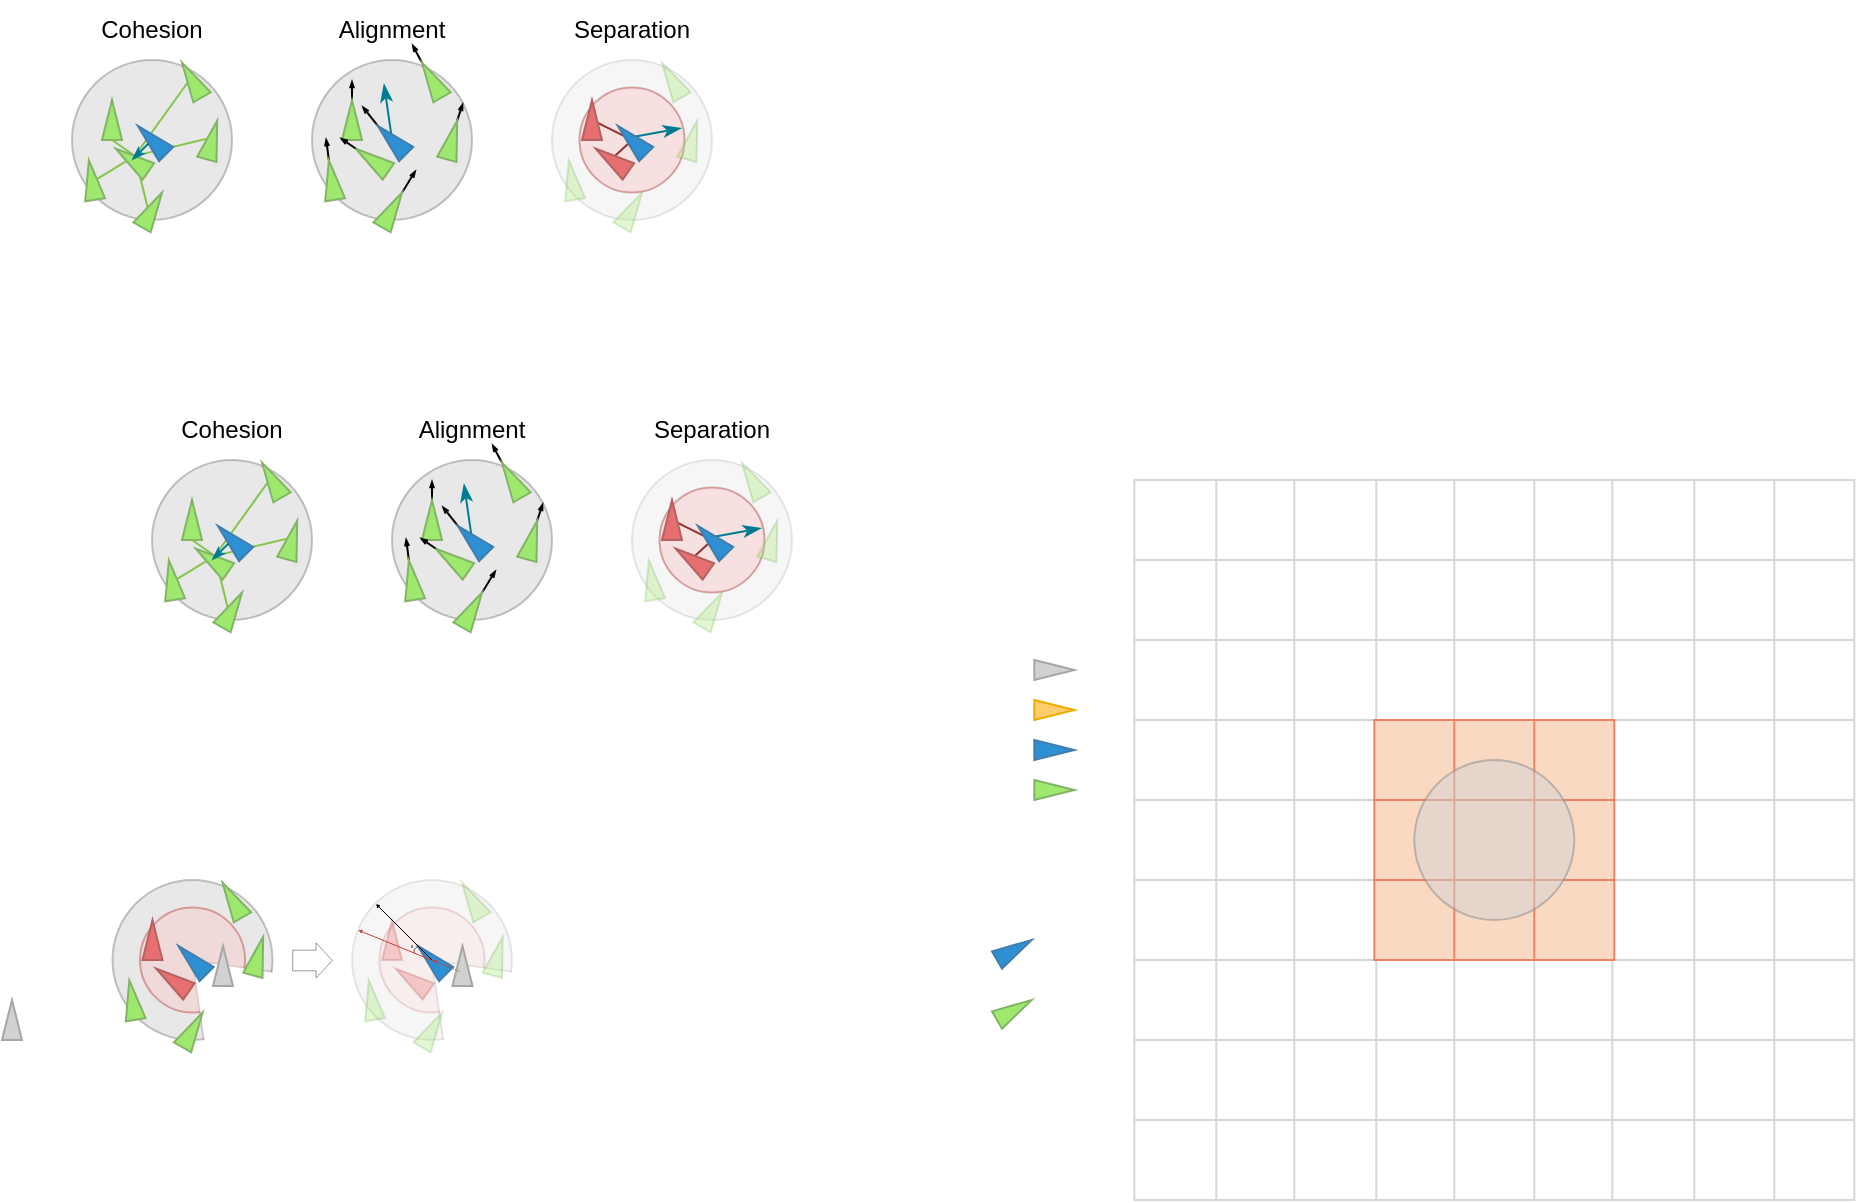 <mxfile version="20.2.8"><diagram id="YCPdlBkszeK2X-TOf6wd" name="Page-1"><mxGraphModel dx="515" dy="299" grid="1" gridSize="10" guides="1" tooltips="1" connect="1" arrows="1" fold="1" page="1" pageScale="1" pageWidth="1200" pageHeight="1920" math="0" shadow="0"><root><mxCell id="0"/><mxCell id="1" parent="0"/><mxCell id="sNjlT19PWi-65mQ2iiC3-207" value="" style="rounded=0;whiteSpace=wrap;html=1;fontFamily=Helvetica;strokeWidth=1;strokeColor=none;" vertex="1" parent="1"><mxGeometry x="100" y="455" width="240" height="130" as="geometry"/></mxCell><mxCell id="sNjlT19PWi-65mQ2iiC3-2" value="" style="triangle;whiteSpace=wrap;html=1;rotation=225;fillColor=#D1D1D1;fontColor=#333333;strokeColor=#878787;opacity=50;perimeterSpacing=0;strokeWidth=1;" vertex="1" parent="1"><mxGeometry x="154" y="503.5" width="42" height="63" as="geometry"/></mxCell><mxCell id="sNjlT19PWi-65mQ2iiC3-1" value="" style="ellipse;whiteSpace=wrap;html=1;aspect=fixed;strokeColor=#878787;strokeWidth=1;fillColor=#D1D1D1;opacity=50;perimeterSpacing=0;" vertex="1" parent="1"><mxGeometry x="120.25" y="480" width="80" height="80" as="geometry"/></mxCell><mxCell id="sNjlT19PWi-65mQ2iiC3-181" value="" style="ellipse;whiteSpace=wrap;html=1;aspect=fixed;strokeColor=#b85450;strokeWidth=1;fillColor=#f8cecc;opacity=50;" vertex="1" parent="1"><mxGeometry x="134.0" y="493.75" width="52.5" height="52.5" as="geometry"/></mxCell><mxCell id="EjmFFE0QnTrS7FpCaU7E-526" value="" style="rounded=0;whiteSpace=wrap;html=1;fontFamily=Helvetica;strokeWidth=1;strokeColor=none;" parent="1" vertex="1"><mxGeometry x="80" y="40" width="360" height="130" as="geometry"/></mxCell><mxCell id="EjmFFE0QnTrS7FpCaU7E-527" value="" style="ellipse;whiteSpace=wrap;html=1;aspect=fixed;strokeColor=#878787;strokeWidth=1;fillColor=#D1D1D1;opacity=20;" parent="1" vertex="1"><mxGeometry x="340" y="70" width="80" height="80" as="geometry"/></mxCell><mxCell id="EjmFFE0QnTrS7FpCaU7E-528" value="" style="ellipse;whiteSpace=wrap;html=1;aspect=fixed;strokeColor=#b85450;strokeWidth=1;fillColor=#f8cecc;opacity=50;" parent="1" vertex="1"><mxGeometry x="353.75" y="83.75" width="52.5" height="52.5" as="geometry"/></mxCell><mxCell id="EjmFFE0QnTrS7FpCaU7E-529" value="" style="ellipse;whiteSpace=wrap;html=1;aspect=fixed;strokeColor=#878787;strokeWidth=1;fillColor=#D1D1D1;opacity=50;" parent="1" vertex="1"><mxGeometry x="220" y="70" width="80" height="80" as="geometry"/></mxCell><mxCell id="EjmFFE0QnTrS7FpCaU7E-530" value="" style="triangle;whiteSpace=wrap;html=1;strokeColor=#82b366;fillColor=#9EE86D;rotation=285;opacity=30;" parent="1" vertex="1"><mxGeometry x="400" y="105" width="20" height="10" as="geometry"/></mxCell><mxCell id="EjmFFE0QnTrS7FpCaU7E-531" value="" style="triangle;whiteSpace=wrap;html=1;strokeColor=#82b366;fillColor=#9EE86D;rotation=300;opacity=30;" parent="1" vertex="1"><mxGeometry x="370" y="140" width="20" height="10" as="geometry"/></mxCell><mxCell id="EjmFFE0QnTrS7FpCaU7E-532" value="" style="triangle;whiteSpace=wrap;html=1;strokeColor=#82b366;fillColor=#9EE86D;rotation=240;opacity=30;" parent="1" vertex="1"><mxGeometry x="390" y="75" width="20" height="10" as="geometry"/></mxCell><mxCell id="EjmFFE0QnTrS7FpCaU7E-533" value="" style="endArrow=none;html=1;rounded=0;strokeColor=#943232;" parent="1" source="EjmFFE0QnTrS7FpCaU7E-536" target="EjmFFE0QnTrS7FpCaU7E-537" edge="1"><mxGeometry width="50" height="50" relative="1" as="geometry"><mxPoint x="314" y="220" as="sourcePoint"/><mxPoint x="330" y="200" as="targetPoint"/></mxGeometry></mxCell><mxCell id="EjmFFE0QnTrS7FpCaU7E-534" value="" style="endArrow=none;html=1;rounded=0;strokeColor=#943232;entryX=0.5;entryY=1;entryDx=0;entryDy=0;exitX=0.5;exitY=0;exitDx=0;exitDy=0;" parent="1" source="EjmFFE0QnTrS7FpCaU7E-536" target="EjmFFE0QnTrS7FpCaU7E-538" edge="1"><mxGeometry width="50" height="50" relative="1" as="geometry"><mxPoint x="385.959" y="117.98" as="sourcePoint"/><mxPoint x="372.857" y="111.429" as="targetPoint"/></mxGeometry></mxCell><mxCell id="EjmFFE0QnTrS7FpCaU7E-535" value="" style="endArrow=classicThin;html=1;rounded=0;strokeColor=#007B94;endFill=1;exitX=0.5;exitY=1;exitDx=0;exitDy=0;entryX=0.968;entryY=0.387;entryDx=0;entryDy=0;entryPerimeter=0;" parent="1" source="EjmFFE0QnTrS7FpCaU7E-536" target="EjmFFE0QnTrS7FpCaU7E-528" edge="1"><mxGeometry width="50" height="50" relative="1" as="geometry"><mxPoint x="385" y="104.72" as="sourcePoint"/><mxPoint x="400" y="105" as="targetPoint"/></mxGeometry></mxCell><mxCell id="EjmFFE0QnTrS7FpCaU7E-536" value="" style="triangle;whiteSpace=wrap;html=1;strokeColor=#417EAD;fillColor=#2C90D3;rotation=-135;" parent="1" vertex="1"><mxGeometry x="370" y="105" width="20" height="10" as="geometry"/></mxCell><mxCell id="EjmFFE0QnTrS7FpCaU7E-537" value="" style="triangle;whiteSpace=wrap;html=1;strokeColor=#B36262;fillColor=#E86F6F;rotation=-90;" parent="1" vertex="1"><mxGeometry x="350" y="95" width="20" height="10" as="geometry"/></mxCell><mxCell id="EjmFFE0QnTrS7FpCaU7E-538" value="" style="triangle;whiteSpace=wrap;html=1;strokeColor=#B36262;fillColor=#E86F6F;rotation=-145;" parent="1" vertex="1"><mxGeometry x="360" y="115" width="20" height="10" as="geometry"/></mxCell><mxCell id="EjmFFE0QnTrS7FpCaU7E-539" value="Separation" style="text;html=1;strokeColor=none;fillColor=none;align=center;verticalAlign=middle;whiteSpace=wrap;rounded=0;opacity=30;" parent="1" vertex="1"><mxGeometry x="350" y="40" width="60" height="30" as="geometry"/></mxCell><mxCell id="EjmFFE0QnTrS7FpCaU7E-540" value="" style="endArrow=openThin;html=1;rounded=0;endFill=0;exitX=1;exitY=0.5;exitDx=0;exitDy=0;endSize=2;startSize=4;strokeWidth=1;" parent="1" source="EjmFFE0QnTrS7FpCaU7E-551" edge="1"><mxGeometry width="50" height="50" relative="1" as="geometry"><mxPoint x="235" y="94.72" as="sourcePoint"/><mxPoint x="240" y="80" as="targetPoint"/></mxGeometry></mxCell><mxCell id="EjmFFE0QnTrS7FpCaU7E-541" value="" style="ellipse;whiteSpace=wrap;html=1;aspect=fixed;strokeColor=#878787;strokeWidth=1;fillColor=#D1D1D1;opacity=50;" parent="1" vertex="1"><mxGeometry x="100" y="70" width="80" height="80" as="geometry"/></mxCell><mxCell id="EjmFFE0QnTrS7FpCaU7E-542" value="" style="triangle;whiteSpace=wrap;html=1;strokeColor=#82b366;fillColor=#9EE86D;rotation=-90;" parent="1" vertex="1"><mxGeometry x="110" y="95" width="20" height="10" as="geometry"/></mxCell><mxCell id="EjmFFE0QnTrS7FpCaU7E-543" value="" style="triangle;whiteSpace=wrap;html=1;strokeColor=#82b366;fillColor=#9EE86D;rotation=285;" parent="1" vertex="1"><mxGeometry x="160" y="105" width="20" height="10" as="geometry"/></mxCell><mxCell id="EjmFFE0QnTrS7FpCaU7E-544" value="" style="triangle;whiteSpace=wrap;html=1;strokeColor=#82b366;fillColor=#9EE86D;rotation=300;" parent="1" vertex="1"><mxGeometry x="130" y="140" width="20" height="10" as="geometry"/></mxCell><mxCell id="EjmFFE0QnTrS7FpCaU7E-545" value="" style="triangle;whiteSpace=wrap;html=1;strokeColor=#82b366;fillColor=#9EE86D;rotation=240;" parent="1" vertex="1"><mxGeometry x="150" y="75" width="20" height="10" as="geometry"/></mxCell><mxCell id="EjmFFE0QnTrS7FpCaU7E-546" value="Alignment" style="text;html=1;strokeColor=none;fillColor=none;align=center;verticalAlign=middle;whiteSpace=wrap;rounded=0;opacity=30;" parent="1" vertex="1"><mxGeometry x="230" y="40" width="60" height="30" as="geometry"/></mxCell><mxCell id="EjmFFE0QnTrS7FpCaU7E-547" value="Cohesion" style="text;html=1;strokeColor=none;fillColor=none;align=center;verticalAlign=middle;whiteSpace=wrap;rounded=0;opacity=30;" parent="1" vertex="1"><mxGeometry x="110" y="40" width="60" height="30" as="geometry"/></mxCell><mxCell id="EjmFFE0QnTrS7FpCaU7E-548" value="" style="endArrow=openThin;html=1;rounded=0;endFill=0;exitX=1;exitY=0.5;exitDx=0;exitDy=0;endSize=2;startSize=4;strokeWidth=1;" parent="1" source="EjmFFE0QnTrS7FpCaU7E-552" edge="1"><mxGeometry width="50" height="50" relative="1" as="geometry"><mxPoint x="250" y="145.0" as="sourcePoint"/><mxPoint x="272.0" y="125" as="targetPoint"/></mxGeometry></mxCell><mxCell id="EjmFFE0QnTrS7FpCaU7E-549" value="" style="endArrow=openThin;html=1;rounded=0;endFill=0;endSize=2;startSize=4;strokeWidth=1;exitX=1;exitY=0.5;exitDx=0;exitDy=0;" parent="1" source="EjmFFE0QnTrS7FpCaU7E-554" edge="1"><mxGeometry width="50" height="50" relative="1" as="geometry"><mxPoint x="310" y="70" as="sourcePoint"/><mxPoint x="270" y="62" as="targetPoint"/></mxGeometry></mxCell><mxCell id="EjmFFE0QnTrS7FpCaU7E-550" value="" style="endArrow=openThin;html=1;rounded=0;endFill=0;exitX=1;exitY=0.5;exitDx=0;exitDy=0;endSize=2;startSize=4;strokeWidth=1;" parent="1" source="EjmFFE0QnTrS7FpCaU7E-560" edge="1"><mxGeometry width="50" height="50" relative="1" as="geometry"><mxPoint x="300" y="150.0" as="sourcePoint"/><mxPoint x="245" y="93" as="targetPoint"/></mxGeometry></mxCell><mxCell id="EjmFFE0QnTrS7FpCaU7E-551" value="" style="triangle;whiteSpace=wrap;html=1;strokeColor=#82b366;fillColor=#9EE86D;rotation=-90;" parent="1" vertex="1"><mxGeometry x="230" y="95" width="20" height="10" as="geometry"/></mxCell><mxCell id="EjmFFE0QnTrS7FpCaU7E-552" value="" style="triangle;whiteSpace=wrap;html=1;strokeColor=#82b366;fillColor=#9EE86D;rotation=300;" parent="1" vertex="1"><mxGeometry x="250" y="140" width="20" height="10" as="geometry"/></mxCell><mxCell id="EjmFFE0QnTrS7FpCaU7E-553" value="" style="triangle;whiteSpace=wrap;html=1;strokeColor=#82b366;fillColor=#9EE86D;rotation=-145;" parent="1" vertex="1"><mxGeometry x="240" y="115" width="20" height="10" as="geometry"/></mxCell><mxCell id="EjmFFE0QnTrS7FpCaU7E-554" value="" style="triangle;whiteSpace=wrap;html=1;strokeColor=#82b366;fillColor=#9EE86D;rotation=-120;" parent="1" vertex="1"><mxGeometry x="270" y="75" width="20" height="10" as="geometry"/></mxCell><mxCell id="EjmFFE0QnTrS7FpCaU7E-555" value="" style="endArrow=classicThin;html=1;rounded=0;strokeColor=#007B94;endFill=1;strokeWidth=1;" parent="1" target="EjmFFE0QnTrS7FpCaU7E-529" edge="1"><mxGeometry width="50" height="50" relative="1" as="geometry"><mxPoint x="260" y="109.86" as="sourcePoint"/><mxPoint x="250" y="90" as="targetPoint"/></mxGeometry></mxCell><mxCell id="EjmFFE0QnTrS7FpCaU7E-556" value="" style="endArrow=openThin;html=1;rounded=0;endFill=0;exitX=1;exitY=0.5;exitDx=0;exitDy=0;endSize=2;startSize=4;strokeWidth=1;entryX=0.944;entryY=0.268;entryDx=0;entryDy=0;entryPerimeter=0;" parent="1" source="EjmFFE0QnTrS7FpCaU7E-557" target="EjmFFE0QnTrS7FpCaU7E-529" edge="1"><mxGeometry width="50" height="50" relative="1" as="geometry"><mxPoint x="281.34" y="105.0" as="sourcePoint"/><mxPoint x="278" y="89" as="targetPoint"/></mxGeometry></mxCell><mxCell id="EjmFFE0QnTrS7FpCaU7E-557" value="" style="triangle;whiteSpace=wrap;html=1;strokeColor=#82b366;fillColor=#9EE86D;rotation=285;" parent="1" vertex="1"><mxGeometry x="280" y="105" width="20" height="10" as="geometry"/></mxCell><mxCell id="EjmFFE0QnTrS7FpCaU7E-558" value="" style="endArrow=openThin;html=1;rounded=0;endFill=0;exitX=1;exitY=0.5;exitDx=0;exitDy=0;endSize=2;startSize=4;strokeWidth=1;entryX=0.056;entryY=-0.096;entryDx=0;entryDy=0;entryPerimeter=0;" parent="1" source="EjmFFE0QnTrS7FpCaU7E-553" target="EjmFFE0QnTrS7FpCaU7E-551" edge="1"><mxGeometry width="50" height="50" relative="1" as="geometry"><mxPoint x="250" y="100.0" as="sourcePoint"/><mxPoint x="250" y="90.0" as="targetPoint"/></mxGeometry></mxCell><mxCell id="EjmFFE0QnTrS7FpCaU7E-559" value="" style="endArrow=classicThin;html=1;rounded=0;strokeColor=#007B94;endFill=1;" parent="1" edge="1"><mxGeometry width="50" height="50" relative="1" as="geometry"><mxPoint x="260" y="109.86" as="sourcePoint"/><mxPoint x="256" y="82" as="targetPoint"/></mxGeometry></mxCell><mxCell id="EjmFFE0QnTrS7FpCaU7E-560" value="" style="triangle;whiteSpace=wrap;html=1;strokeColor=#417EAD;fillColor=#2C90D3;rotation=-135;" parent="1" vertex="1"><mxGeometry x="250" y="105" width="20" height="10" as="geometry"/></mxCell><mxCell id="EjmFFE0QnTrS7FpCaU7E-561" value="" style="triangle;whiteSpace=wrap;html=1;strokeColor=#82b366;fillColor=#9EE86D;rotation=-99;" parent="1" vertex="1"><mxGeometry x="100" y="125" width="20" height="10" as="geometry"/></mxCell><mxCell id="EjmFFE0QnTrS7FpCaU7E-562" value="" style="endArrow=openThin;html=1;rounded=0;endFill=0;exitX=1;exitY=0.5;exitDx=0;exitDy=0;endSize=2;startSize=4;strokeWidth=1;" parent="1" source="EjmFFE0QnTrS7FpCaU7E-563" edge="1"><mxGeometry width="50" height="50" relative="1" as="geometry"><mxPoint x="251.808" y="124.264" as="sourcePoint"/><mxPoint x="227.0" y="109" as="targetPoint"/></mxGeometry></mxCell><mxCell id="EjmFFE0QnTrS7FpCaU7E-563" value="" style="triangle;whiteSpace=wrap;html=1;strokeColor=#82b366;fillColor=#9EE86D;rotation=-99;" parent="1" vertex="1"><mxGeometry x="220" y="125" width="20" height="10" as="geometry"/></mxCell><mxCell id="EjmFFE0QnTrS7FpCaU7E-564" value="" style="triangle;whiteSpace=wrap;html=1;strokeColor=#82b366;fillColor=#9EE86D;rotation=-99;opacity=30;" parent="1" vertex="1"><mxGeometry x="340" y="125" width="20" height="10" as="geometry"/></mxCell><mxCell id="EjmFFE0QnTrS7FpCaU7E-565" value="" style="endArrow=none;html=1;rounded=0;strokeColor=#86C44E;entryX=0;entryY=0.5;entryDx=0;entryDy=0;exitX=0.5;exitY=1;exitDx=0;exitDy=0;" parent="1" source="EjmFFE0QnTrS7FpCaU7E-570" target="EjmFFE0QnTrS7FpCaU7E-542" edge="1"><mxGeometry width="50" height="50" relative="1" as="geometry"><mxPoint x="130" y="126" as="sourcePoint"/><mxPoint x="372.857" y="111.429" as="targetPoint"/></mxGeometry></mxCell><mxCell id="EjmFFE0QnTrS7FpCaU7E-566" value="" style="endArrow=none;html=1;rounded=0;strokeColor=#86C44E;exitX=0.5;exitY=1;exitDx=0;exitDy=0;entryX=0.5;entryY=1;entryDx=0;entryDy=0;" parent="1" source="EjmFFE0QnTrS7FpCaU7E-561" target="EjmFFE0QnTrS7FpCaU7E-570" edge="1"><mxGeometry width="50" height="50" relative="1" as="geometry"><mxPoint x="141.434" y="127.952" as="sourcePoint"/><mxPoint x="140" y="120" as="targetPoint"/></mxGeometry></mxCell><mxCell id="EjmFFE0QnTrS7FpCaU7E-567" value="" style="endArrow=none;html=1;rounded=0;strokeColor=#86C44E;exitX=0.5;exitY=1;exitDx=0;exitDy=0;entryX=0.5;entryY=0;entryDx=0;entryDy=0;" parent="1" source="EjmFFE0QnTrS7FpCaU7E-570" target="EjmFFE0QnTrS7FpCaU7E-544" edge="1"><mxGeometry width="50" height="50" relative="1" as="geometry"><mxPoint x="122.469" y="139.609" as="sourcePoint"/><mxPoint x="141.434" y="127.952" as="targetPoint"/></mxGeometry></mxCell><mxCell id="EjmFFE0QnTrS7FpCaU7E-568" value="" style="endArrow=none;html=1;rounded=0;strokeColor=#86C44E;exitX=0.5;exitY=0;exitDx=0;exitDy=0;entryX=0.5;entryY=1;entryDx=0;entryDy=0;" parent="1" source="EjmFFE0QnTrS7FpCaU7E-545" target="EjmFFE0QnTrS7FpCaU7E-570" edge="1"><mxGeometry width="50" height="50" relative="1" as="geometry"><mxPoint x="150.004" y="85.002" as="sourcePoint"/><mxPoint x="156.405" y="110.8" as="targetPoint"/></mxGeometry></mxCell><mxCell id="EjmFFE0QnTrS7FpCaU7E-569" value="" style="endArrow=none;html=1;rounded=0;strokeColor=#86C44E;exitX=0.5;exitY=0;exitDx=0;exitDy=0;entryX=0.5;entryY=1;entryDx=0;entryDy=0;" parent="1" source="EjmFFE0QnTrS7FpCaU7E-543" target="EjmFFE0QnTrS7FpCaU7E-570" edge="1"><mxGeometry width="50" height="50" relative="1" as="geometry"><mxPoint x="167.835" y="91.25" as="sourcePoint"/><mxPoint x="141.434" y="127.952" as="targetPoint"/></mxGeometry></mxCell><mxCell id="EjmFFE0QnTrS7FpCaU7E-570" value="" style="triangle;whiteSpace=wrap;html=1;strokeColor=#82b366;fillColor=#9EE86D;rotation=-145;" parent="1" vertex="1"><mxGeometry x="120" y="115" width="20" height="10" as="geometry"/></mxCell><mxCell id="EjmFFE0QnTrS7FpCaU7E-571" value="" style="triangle;whiteSpace=wrap;html=1;strokeColor=#417EAD;fillColor=#2C90D3;rotation=-135;" parent="1" vertex="1"><mxGeometry x="130" y="105" width="20" height="10" as="geometry"/></mxCell><mxCell id="EjmFFE0QnTrS7FpCaU7E-572" value="" style="endArrow=classicThin;html=1;rounded=0;strokeColor=#007B94;endFill=1;exitX=0.5;exitY=0;exitDx=0;exitDy=0;endSize=4;" parent="1" source="EjmFFE0QnTrS7FpCaU7E-571" edge="1"><mxGeometry width="50" height="50" relative="1" as="geometry"><mxPoint x="270" y="119.86" as="sourcePoint"/><mxPoint x="130" y="120" as="targetPoint"/></mxGeometry></mxCell><mxCell id="sNjlT19PWi-65mQ2iiC3-3" value="" style="rounded=0;whiteSpace=wrap;html=1;fontFamily=Helvetica;strokeWidth=1;strokeColor=none;" vertex="1" parent="1"><mxGeometry x="120.0" y="240" width="360" height="130" as="geometry"/></mxCell><mxCell id="sNjlT19PWi-65mQ2iiC3-4" value="" style="ellipse;whiteSpace=wrap;html=1;aspect=fixed;strokeColor=#878787;strokeWidth=1;fillColor=#D1D1D1;opacity=20;" vertex="1" parent="1"><mxGeometry x="380.0" y="270" width="80" height="80" as="geometry"/></mxCell><mxCell id="sNjlT19PWi-65mQ2iiC3-5" value="" style="ellipse;whiteSpace=wrap;html=1;aspect=fixed;strokeColor=#b85450;strokeWidth=1;fillColor=#f8cecc;opacity=50;" vertex="1" parent="1"><mxGeometry x="393.75" y="283.75" width="52.5" height="52.5" as="geometry"/></mxCell><mxCell id="sNjlT19PWi-65mQ2iiC3-6" value="" style="ellipse;whiteSpace=wrap;html=1;aspect=fixed;strokeColor=#878787;strokeWidth=1;fillColor=#D1D1D1;opacity=50;" vertex="1" parent="1"><mxGeometry x="260.0" y="270" width="80" height="80" as="geometry"/></mxCell><mxCell id="sNjlT19PWi-65mQ2iiC3-7" value="" style="triangle;whiteSpace=wrap;html=1;strokeColor=#82b366;fillColor=#9EE86D;rotation=285;opacity=30;" vertex="1" parent="1"><mxGeometry x="440.0" y="305" width="20" height="10" as="geometry"/></mxCell><mxCell id="sNjlT19PWi-65mQ2iiC3-8" value="" style="triangle;whiteSpace=wrap;html=1;strokeColor=#82b366;fillColor=#9EE86D;rotation=300;opacity=30;" vertex="1" parent="1"><mxGeometry x="410.0" y="340" width="20" height="10" as="geometry"/></mxCell><mxCell id="sNjlT19PWi-65mQ2iiC3-9" value="" style="triangle;whiteSpace=wrap;html=1;strokeColor=#82b366;fillColor=#9EE86D;rotation=240;opacity=30;" vertex="1" parent="1"><mxGeometry x="430.0" y="275" width="20" height="10" as="geometry"/></mxCell><mxCell id="sNjlT19PWi-65mQ2iiC3-10" value="" style="endArrow=none;html=1;rounded=0;strokeColor=#943232;" edge="1" parent="1" source="sNjlT19PWi-65mQ2iiC3-13" target="sNjlT19PWi-65mQ2iiC3-14"><mxGeometry width="50" height="50" relative="1" as="geometry"><mxPoint x="354.0" y="420" as="sourcePoint"/><mxPoint x="370.0" y="400" as="targetPoint"/></mxGeometry></mxCell><mxCell id="sNjlT19PWi-65mQ2iiC3-11" value="" style="endArrow=none;html=1;rounded=0;strokeColor=#943232;entryX=0.5;entryY=1;entryDx=0;entryDy=0;exitX=0.5;exitY=0;exitDx=0;exitDy=0;" edge="1" parent="1" source="sNjlT19PWi-65mQ2iiC3-13" target="sNjlT19PWi-65mQ2iiC3-15"><mxGeometry width="50" height="50" relative="1" as="geometry"><mxPoint x="425.959" y="317.98" as="sourcePoint"/><mxPoint x="412.857" y="311.429" as="targetPoint"/></mxGeometry></mxCell><mxCell id="sNjlT19PWi-65mQ2iiC3-12" value="" style="endArrow=classicThin;html=1;rounded=0;strokeColor=#007B94;endFill=1;exitX=0.5;exitY=1;exitDx=0;exitDy=0;entryX=0.968;entryY=0.387;entryDx=0;entryDy=0;entryPerimeter=0;" edge="1" parent="1" source="sNjlT19PWi-65mQ2iiC3-13" target="sNjlT19PWi-65mQ2iiC3-5"><mxGeometry width="50" height="50" relative="1" as="geometry"><mxPoint x="425.0" y="304.72" as="sourcePoint"/><mxPoint x="440.0" y="305" as="targetPoint"/></mxGeometry></mxCell><mxCell id="sNjlT19PWi-65mQ2iiC3-13" value="" style="triangle;whiteSpace=wrap;html=1;strokeColor=#417EAD;fillColor=#2C90D3;rotation=-135;" vertex="1" parent="1"><mxGeometry x="410.0" y="305" width="20" height="10" as="geometry"/></mxCell><mxCell id="sNjlT19PWi-65mQ2iiC3-14" value="" style="triangle;whiteSpace=wrap;html=1;strokeColor=#B36262;fillColor=#E86F6F;rotation=-90;" vertex="1" parent="1"><mxGeometry x="390.0" y="295" width="20" height="10" as="geometry"/></mxCell><mxCell id="sNjlT19PWi-65mQ2iiC3-15" value="" style="triangle;whiteSpace=wrap;html=1;strokeColor=#B36262;fillColor=#E86F6F;rotation=-145;" vertex="1" parent="1"><mxGeometry x="400.0" y="315" width="20" height="10" as="geometry"/></mxCell><mxCell id="sNjlT19PWi-65mQ2iiC3-16" value="Separation" style="text;html=1;strokeColor=none;fillColor=none;align=center;verticalAlign=middle;whiteSpace=wrap;rounded=0;opacity=30;" vertex="1" parent="1"><mxGeometry x="390.0" y="240" width="60" height="30" as="geometry"/></mxCell><mxCell id="sNjlT19PWi-65mQ2iiC3-17" value="" style="endArrow=openThin;html=1;rounded=0;endFill=0;exitX=1;exitY=0.5;exitDx=0;exitDy=0;endSize=2;startSize=4;strokeWidth=1;" edge="1" parent="1" source="sNjlT19PWi-65mQ2iiC3-28"><mxGeometry width="50" height="50" relative="1" as="geometry"><mxPoint x="275.0" y="294.72" as="sourcePoint"/><mxPoint x="280.0" y="280" as="targetPoint"/></mxGeometry></mxCell><mxCell id="sNjlT19PWi-65mQ2iiC3-18" value="" style="ellipse;whiteSpace=wrap;html=1;aspect=fixed;strokeColor=#878787;strokeWidth=1;fillColor=#D1D1D1;opacity=50;" vertex="1" parent="1"><mxGeometry x="140.0" y="270" width="80" height="80" as="geometry"/></mxCell><mxCell id="sNjlT19PWi-65mQ2iiC3-19" value="" style="triangle;whiteSpace=wrap;html=1;strokeColor=#82b366;fillColor=#9EE86D;rotation=-90;" vertex="1" parent="1"><mxGeometry x="150.0" y="295" width="20" height="10" as="geometry"/></mxCell><mxCell id="sNjlT19PWi-65mQ2iiC3-20" value="" style="triangle;whiteSpace=wrap;html=1;strokeColor=#82b366;fillColor=#9EE86D;rotation=285;" vertex="1" parent="1"><mxGeometry x="200.0" y="305" width="20" height="10" as="geometry"/></mxCell><mxCell id="sNjlT19PWi-65mQ2iiC3-21" value="" style="triangle;whiteSpace=wrap;html=1;strokeColor=#82b366;fillColor=#9EE86D;rotation=300;" vertex="1" parent="1"><mxGeometry x="170.0" y="340" width="20" height="10" as="geometry"/></mxCell><mxCell id="sNjlT19PWi-65mQ2iiC3-22" value="" style="triangle;whiteSpace=wrap;html=1;strokeColor=#82b366;fillColor=#9EE86D;rotation=240;" vertex="1" parent="1"><mxGeometry x="190.0" y="275" width="20" height="10" as="geometry"/></mxCell><mxCell id="sNjlT19PWi-65mQ2iiC3-23" value="Alignment" style="text;html=1;strokeColor=none;fillColor=none;align=center;verticalAlign=middle;whiteSpace=wrap;rounded=0;opacity=30;" vertex="1" parent="1"><mxGeometry x="270.0" y="240" width="60" height="30" as="geometry"/></mxCell><mxCell id="sNjlT19PWi-65mQ2iiC3-24" value="Cohesion" style="text;html=1;strokeColor=none;fillColor=none;align=center;verticalAlign=middle;whiteSpace=wrap;rounded=0;opacity=30;" vertex="1" parent="1"><mxGeometry x="150.0" y="240" width="60" height="30" as="geometry"/></mxCell><mxCell id="sNjlT19PWi-65mQ2iiC3-25" value="" style="endArrow=openThin;html=1;rounded=0;endFill=0;exitX=1;exitY=0.5;exitDx=0;exitDy=0;endSize=2;startSize=4;strokeWidth=1;" edge="1" parent="1" source="sNjlT19PWi-65mQ2iiC3-29"><mxGeometry width="50" height="50" relative="1" as="geometry"><mxPoint x="290.0" y="345.0" as="sourcePoint"/><mxPoint x="312.0" y="325" as="targetPoint"/></mxGeometry></mxCell><mxCell id="sNjlT19PWi-65mQ2iiC3-26" value="" style="endArrow=openThin;html=1;rounded=0;endFill=0;endSize=2;startSize=4;strokeWidth=1;exitX=1;exitY=0.5;exitDx=0;exitDy=0;" edge="1" parent="1" source="sNjlT19PWi-65mQ2iiC3-31"><mxGeometry width="50" height="50" relative="1" as="geometry"><mxPoint x="350.0" y="270" as="sourcePoint"/><mxPoint x="310.0" y="262" as="targetPoint"/></mxGeometry></mxCell><mxCell id="sNjlT19PWi-65mQ2iiC3-27" value="" style="endArrow=openThin;html=1;rounded=0;endFill=0;exitX=1;exitY=0.5;exitDx=0;exitDy=0;endSize=2;startSize=4;strokeWidth=1;" edge="1" parent="1" source="sNjlT19PWi-65mQ2iiC3-37"><mxGeometry width="50" height="50" relative="1" as="geometry"><mxPoint x="340.0" y="350.0" as="sourcePoint"/><mxPoint x="285.0" y="293" as="targetPoint"/></mxGeometry></mxCell><mxCell id="sNjlT19PWi-65mQ2iiC3-28" value="" style="triangle;whiteSpace=wrap;html=1;strokeColor=#82b366;fillColor=#9EE86D;rotation=-90;" vertex="1" parent="1"><mxGeometry x="270.0" y="295" width="20" height="10" as="geometry"/></mxCell><mxCell id="sNjlT19PWi-65mQ2iiC3-29" value="" style="triangle;whiteSpace=wrap;html=1;strokeColor=#82b366;fillColor=#9EE86D;rotation=300;" vertex="1" parent="1"><mxGeometry x="290.0" y="340" width="20" height="10" as="geometry"/></mxCell><mxCell id="sNjlT19PWi-65mQ2iiC3-30" value="" style="triangle;whiteSpace=wrap;html=1;strokeColor=#82b366;fillColor=#9EE86D;rotation=-145;" vertex="1" parent="1"><mxGeometry x="280.0" y="315" width="20" height="10" as="geometry"/></mxCell><mxCell id="sNjlT19PWi-65mQ2iiC3-31" value="" style="triangle;whiteSpace=wrap;html=1;strokeColor=#82b366;fillColor=#9EE86D;rotation=-120;" vertex="1" parent="1"><mxGeometry x="310.0" y="275" width="20" height="10" as="geometry"/></mxCell><mxCell id="sNjlT19PWi-65mQ2iiC3-32" value="" style="endArrow=classicThin;html=1;rounded=0;strokeColor=#007B94;endFill=1;strokeWidth=1;" edge="1" parent="1" target="sNjlT19PWi-65mQ2iiC3-6"><mxGeometry width="50" height="50" relative="1" as="geometry"><mxPoint x="300.0" y="309.86" as="sourcePoint"/><mxPoint x="290.0" y="290" as="targetPoint"/></mxGeometry></mxCell><mxCell id="sNjlT19PWi-65mQ2iiC3-33" value="" style="endArrow=openThin;html=1;rounded=0;endFill=0;exitX=1;exitY=0.5;exitDx=0;exitDy=0;endSize=2;startSize=4;strokeWidth=1;entryX=0.944;entryY=0.268;entryDx=0;entryDy=0;entryPerimeter=0;" edge="1" parent="1" source="sNjlT19PWi-65mQ2iiC3-34" target="sNjlT19PWi-65mQ2iiC3-6"><mxGeometry width="50" height="50" relative="1" as="geometry"><mxPoint x="321.339" y="305.0" as="sourcePoint"/><mxPoint x="318.0" y="289" as="targetPoint"/></mxGeometry></mxCell><mxCell id="sNjlT19PWi-65mQ2iiC3-34" value="" style="triangle;whiteSpace=wrap;html=1;strokeColor=#82b366;fillColor=#9EE86D;rotation=285;" vertex="1" parent="1"><mxGeometry x="320.0" y="305" width="20" height="10" as="geometry"/></mxCell><mxCell id="sNjlT19PWi-65mQ2iiC3-35" value="" style="endArrow=openThin;html=1;rounded=0;endFill=0;exitX=1;exitY=0.5;exitDx=0;exitDy=0;endSize=2;startSize=4;strokeWidth=1;entryX=0.056;entryY=-0.096;entryDx=0;entryDy=0;entryPerimeter=0;" edge="1" parent="1" source="sNjlT19PWi-65mQ2iiC3-30" target="sNjlT19PWi-65mQ2iiC3-28"><mxGeometry width="50" height="50" relative="1" as="geometry"><mxPoint x="290.0" y="300.0" as="sourcePoint"/><mxPoint x="290.0" y="290.0" as="targetPoint"/></mxGeometry></mxCell><mxCell id="sNjlT19PWi-65mQ2iiC3-36" value="" style="endArrow=classicThin;html=1;rounded=0;strokeColor=#007B94;endFill=1;" edge="1" parent="1"><mxGeometry width="50" height="50" relative="1" as="geometry"><mxPoint x="300.0" y="309.86" as="sourcePoint"/><mxPoint x="296.0" y="282" as="targetPoint"/></mxGeometry></mxCell><mxCell id="sNjlT19PWi-65mQ2iiC3-37" value="" style="triangle;whiteSpace=wrap;html=1;strokeColor=#417EAD;fillColor=#2C90D3;rotation=-135;" vertex="1" parent="1"><mxGeometry x="290.0" y="305" width="20" height="10" as="geometry"/></mxCell><mxCell id="sNjlT19PWi-65mQ2iiC3-38" value="" style="triangle;whiteSpace=wrap;html=1;strokeColor=#82b366;fillColor=#9EE86D;rotation=-99;" vertex="1" parent="1"><mxGeometry x="140.0" y="325" width="20" height="10" as="geometry"/></mxCell><mxCell id="sNjlT19PWi-65mQ2iiC3-39" value="" style="endArrow=openThin;html=1;rounded=0;endFill=0;exitX=1;exitY=0.5;exitDx=0;exitDy=0;endSize=2;startSize=4;strokeWidth=1;" edge="1" parent="1" source="sNjlT19PWi-65mQ2iiC3-40"><mxGeometry width="50" height="50" relative="1" as="geometry"><mxPoint x="291.808" y="324.264" as="sourcePoint"/><mxPoint x="267.0" y="309" as="targetPoint"/></mxGeometry></mxCell><mxCell id="sNjlT19PWi-65mQ2iiC3-40" value="" style="triangle;whiteSpace=wrap;html=1;strokeColor=#82b366;fillColor=#9EE86D;rotation=-99;" vertex="1" parent="1"><mxGeometry x="260.0" y="325" width="20" height="10" as="geometry"/></mxCell><mxCell id="sNjlT19PWi-65mQ2iiC3-41" value="" style="triangle;whiteSpace=wrap;html=1;strokeColor=#82b366;fillColor=#9EE86D;rotation=-99;opacity=30;" vertex="1" parent="1"><mxGeometry x="380.0" y="325" width="20" height="10" as="geometry"/></mxCell><mxCell id="sNjlT19PWi-65mQ2iiC3-42" value="" style="endArrow=none;html=1;rounded=0;strokeColor=#86C44E;entryX=0;entryY=0.5;entryDx=0;entryDy=0;exitX=0.5;exitY=1;exitDx=0;exitDy=0;" edge="1" parent="1" source="sNjlT19PWi-65mQ2iiC3-47" target="sNjlT19PWi-65mQ2iiC3-19"><mxGeometry width="50" height="50" relative="1" as="geometry"><mxPoint x="170.0" y="326" as="sourcePoint"/><mxPoint x="412.857" y="311.429" as="targetPoint"/></mxGeometry></mxCell><mxCell id="sNjlT19PWi-65mQ2iiC3-43" value="" style="endArrow=none;html=1;rounded=0;strokeColor=#86C44E;exitX=0.5;exitY=1;exitDx=0;exitDy=0;entryX=0.5;entryY=1;entryDx=0;entryDy=0;" edge="1" parent="1" source="sNjlT19PWi-65mQ2iiC3-38" target="sNjlT19PWi-65mQ2iiC3-47"><mxGeometry width="50" height="50" relative="1" as="geometry"><mxPoint x="181.434" y="327.952" as="sourcePoint"/><mxPoint x="180.0" y="320" as="targetPoint"/></mxGeometry></mxCell><mxCell id="sNjlT19PWi-65mQ2iiC3-44" value="" style="endArrow=none;html=1;rounded=0;strokeColor=#86C44E;exitX=0.5;exitY=1;exitDx=0;exitDy=0;entryX=0.5;entryY=0;entryDx=0;entryDy=0;" edge="1" parent="1" source="sNjlT19PWi-65mQ2iiC3-47" target="sNjlT19PWi-65mQ2iiC3-21"><mxGeometry width="50" height="50" relative="1" as="geometry"><mxPoint x="162.469" y="339.609" as="sourcePoint"/><mxPoint x="181.434" y="327.952" as="targetPoint"/></mxGeometry></mxCell><mxCell id="sNjlT19PWi-65mQ2iiC3-45" value="" style="endArrow=none;html=1;rounded=0;strokeColor=#86C44E;exitX=0.5;exitY=0;exitDx=0;exitDy=0;entryX=0.5;entryY=1;entryDx=0;entryDy=0;" edge="1" parent="1" source="sNjlT19PWi-65mQ2iiC3-22" target="sNjlT19PWi-65mQ2iiC3-47"><mxGeometry width="50" height="50" relative="1" as="geometry"><mxPoint x="190.004" y="285.002" as="sourcePoint"/><mxPoint x="196.405" y="310.8" as="targetPoint"/></mxGeometry></mxCell><mxCell id="sNjlT19PWi-65mQ2iiC3-46" value="" style="endArrow=none;html=1;rounded=0;strokeColor=#86C44E;exitX=0.5;exitY=0;exitDx=0;exitDy=0;entryX=0.5;entryY=1;entryDx=0;entryDy=0;" edge="1" parent="1" source="sNjlT19PWi-65mQ2iiC3-20" target="sNjlT19PWi-65mQ2iiC3-47"><mxGeometry width="50" height="50" relative="1" as="geometry"><mxPoint x="207.835" y="291.25" as="sourcePoint"/><mxPoint x="181.434" y="327.952" as="targetPoint"/></mxGeometry></mxCell><mxCell id="sNjlT19PWi-65mQ2iiC3-47" value="" style="triangle;whiteSpace=wrap;html=1;strokeColor=#82b366;fillColor=#9EE86D;rotation=-145;" vertex="1" parent="1"><mxGeometry x="160.0" y="315" width="20" height="10" as="geometry"/></mxCell><mxCell id="sNjlT19PWi-65mQ2iiC3-48" value="" style="triangle;whiteSpace=wrap;html=1;strokeColor=#417EAD;fillColor=#2C90D3;rotation=-135;" vertex="1" parent="1"><mxGeometry x="170.0" y="305" width="20" height="10" as="geometry"/></mxCell><mxCell id="sNjlT19PWi-65mQ2iiC3-49" value="" style="endArrow=classicThin;html=1;rounded=0;strokeColor=#007B94;endFill=1;exitX=0.5;exitY=0;exitDx=0;exitDy=0;endSize=4;" edge="1" parent="1" source="sNjlT19PWi-65mQ2iiC3-48"><mxGeometry width="50" height="50" relative="1" as="geometry"><mxPoint x="310.0" y="319.86" as="sourcePoint"/><mxPoint x="170.0" y="320" as="targetPoint"/></mxGeometry></mxCell><mxCell id="sNjlT19PWi-65mQ2iiC3-60" value="" style="shape=table;html=1;whiteSpace=wrap;startSize=0;container=1;collapsible=0;childLayout=tableLayout;strokeColor=#D6D6D6;" vertex="1" parent="1"><mxGeometry x="631.16" y="280" width="360" height="360" as="geometry"/></mxCell><mxCell id="sNjlT19PWi-65mQ2iiC3-61" value="" style="shape=tableRow;horizontal=0;startSize=0;swimlaneHead=0;swimlaneBody=0;top=0;left=0;bottom=0;right=0;collapsible=0;dropTarget=0;fillColor=none;points=[[0,0.5],[1,0.5]];portConstraint=eastwest;strokeColor=#D6D6D6;" vertex="1" parent="sNjlT19PWi-65mQ2iiC3-60"><mxGeometry width="360" height="40" as="geometry"/></mxCell><mxCell id="sNjlT19PWi-65mQ2iiC3-62" style="shape=partialRectangle;html=1;whiteSpace=wrap;connectable=0;fillColor=none;top=0;left=0;bottom=0;right=0;overflow=hidden;strokeColor=#D6D6D6;" vertex="1" parent="sNjlT19PWi-65mQ2iiC3-61"><mxGeometry width="41" height="40" as="geometry"><mxRectangle width="41" height="40" as="alternateBounds"/></mxGeometry></mxCell><mxCell id="sNjlT19PWi-65mQ2iiC3-63" style="shape=partialRectangle;html=1;whiteSpace=wrap;connectable=0;fillColor=none;top=0;left=0;bottom=0;right=0;overflow=hidden;strokeColor=#D6D6D6;" vertex="1" parent="sNjlT19PWi-65mQ2iiC3-61"><mxGeometry x="41" width="39" height="40" as="geometry"><mxRectangle width="39" height="40" as="alternateBounds"/></mxGeometry></mxCell><mxCell id="sNjlT19PWi-65mQ2iiC3-64" style="shape=partialRectangle;html=1;whiteSpace=wrap;connectable=0;fillColor=none;top=0;left=0;bottom=0;right=0;overflow=hidden;strokeColor=#D6D6D6;" vertex="1" parent="sNjlT19PWi-65mQ2iiC3-61"><mxGeometry x="80" width="41" height="40" as="geometry"><mxRectangle width="41" height="40" as="alternateBounds"/></mxGeometry></mxCell><mxCell id="sNjlT19PWi-65mQ2iiC3-65" style="shape=partialRectangle;html=1;whiteSpace=wrap;connectable=0;fillColor=none;top=0;left=0;bottom=0;right=0;overflow=hidden;strokeColor=#D6D6D6;" vertex="1" parent="sNjlT19PWi-65mQ2iiC3-61"><mxGeometry x="121" width="39" height="40" as="geometry"><mxRectangle width="39" height="40" as="alternateBounds"/></mxGeometry></mxCell><mxCell id="sNjlT19PWi-65mQ2iiC3-66" style="shape=partialRectangle;html=1;whiteSpace=wrap;connectable=0;fillColor=none;top=0;left=0;bottom=0;right=0;overflow=hidden;strokeColor=#D6D6D6;" vertex="1" parent="sNjlT19PWi-65mQ2iiC3-61"><mxGeometry x="160" width="40" height="40" as="geometry"><mxRectangle width="40" height="40" as="alternateBounds"/></mxGeometry></mxCell><mxCell id="sNjlT19PWi-65mQ2iiC3-67" style="shape=partialRectangle;html=1;whiteSpace=wrap;connectable=0;fillColor=none;top=0;left=0;bottom=0;right=0;overflow=hidden;strokeColor=#D6D6D6;" vertex="1" parent="sNjlT19PWi-65mQ2iiC3-61"><mxGeometry x="200" width="39" height="40" as="geometry"><mxRectangle width="39" height="40" as="alternateBounds"/></mxGeometry></mxCell><mxCell id="sNjlT19PWi-65mQ2iiC3-68" value="" style="shape=partialRectangle;html=1;whiteSpace=wrap;connectable=0;fillColor=none;top=0;left=0;bottom=0;right=0;overflow=hidden;strokeColor=#D6D6D6;" vertex="1" parent="sNjlT19PWi-65mQ2iiC3-61"><mxGeometry x="239" width="41" height="40" as="geometry"><mxRectangle width="41" height="40" as="alternateBounds"/></mxGeometry></mxCell><mxCell id="sNjlT19PWi-65mQ2iiC3-69" value="" style="shape=partialRectangle;html=1;whiteSpace=wrap;connectable=0;fillColor=none;top=0;left=0;bottom=0;right=0;overflow=hidden;strokeColor=#D6D6D6;" vertex="1" parent="sNjlT19PWi-65mQ2iiC3-61"><mxGeometry x="280" width="40" height="40" as="geometry"><mxRectangle width="40" height="40" as="alternateBounds"/></mxGeometry></mxCell><mxCell id="sNjlT19PWi-65mQ2iiC3-70" value="" style="shape=partialRectangle;html=1;whiteSpace=wrap;connectable=0;fillColor=none;top=0;left=0;bottom=0;right=0;overflow=hidden;strokeColor=#D6D6D6;" vertex="1" parent="sNjlT19PWi-65mQ2iiC3-61"><mxGeometry x="320" width="40" height="40" as="geometry"><mxRectangle width="40" height="40" as="alternateBounds"/></mxGeometry></mxCell><mxCell id="sNjlT19PWi-65mQ2iiC3-71" value="" style="shape=tableRow;horizontal=0;startSize=0;swimlaneHead=0;swimlaneBody=0;top=0;left=0;bottom=0;right=0;collapsible=0;dropTarget=0;fillColor=none;points=[[0,0.5],[1,0.5]];portConstraint=eastwest;strokeColor=#D6D6D6;" vertex="1" parent="sNjlT19PWi-65mQ2iiC3-60"><mxGeometry y="40" width="360" height="40" as="geometry"/></mxCell><mxCell id="sNjlT19PWi-65mQ2iiC3-72" style="shape=partialRectangle;html=1;whiteSpace=wrap;connectable=0;fillColor=none;top=0;left=0;bottom=0;right=0;overflow=hidden;strokeColor=#D6D6D6;" vertex="1" parent="sNjlT19PWi-65mQ2iiC3-71"><mxGeometry width="41" height="40" as="geometry"><mxRectangle width="41" height="40" as="alternateBounds"/></mxGeometry></mxCell><mxCell id="sNjlT19PWi-65mQ2iiC3-73" style="shape=partialRectangle;html=1;whiteSpace=wrap;connectable=0;fillColor=none;top=0;left=0;bottom=0;right=0;overflow=hidden;strokeColor=#D6D6D6;" vertex="1" parent="sNjlT19PWi-65mQ2iiC3-71"><mxGeometry x="41" width="39" height="40" as="geometry"><mxRectangle width="39" height="40" as="alternateBounds"/></mxGeometry></mxCell><mxCell id="sNjlT19PWi-65mQ2iiC3-74" style="shape=partialRectangle;html=1;whiteSpace=wrap;connectable=0;fillColor=none;top=0;left=0;bottom=0;right=0;overflow=hidden;strokeColor=#D6D6D6;" vertex="1" parent="sNjlT19PWi-65mQ2iiC3-71"><mxGeometry x="80" width="41" height="40" as="geometry"><mxRectangle width="41" height="40" as="alternateBounds"/></mxGeometry></mxCell><mxCell id="sNjlT19PWi-65mQ2iiC3-75" style="shape=partialRectangle;html=1;whiteSpace=wrap;connectable=0;fillColor=none;top=0;left=0;bottom=0;right=0;overflow=hidden;strokeColor=#D6D6D6;" vertex="1" parent="sNjlT19PWi-65mQ2iiC3-71"><mxGeometry x="121" width="39" height="40" as="geometry"><mxRectangle width="39" height="40" as="alternateBounds"/></mxGeometry></mxCell><mxCell id="sNjlT19PWi-65mQ2iiC3-76" style="shape=partialRectangle;html=1;whiteSpace=wrap;connectable=0;fillColor=none;top=0;left=0;bottom=0;right=0;overflow=hidden;strokeColor=#D6D6D6;" vertex="1" parent="sNjlT19PWi-65mQ2iiC3-71"><mxGeometry x="160" width="40" height="40" as="geometry"><mxRectangle width="40" height="40" as="alternateBounds"/></mxGeometry></mxCell><mxCell id="sNjlT19PWi-65mQ2iiC3-77" style="shape=partialRectangle;html=1;whiteSpace=wrap;connectable=0;fillColor=none;top=0;left=0;bottom=0;right=0;overflow=hidden;strokeColor=#D6D6D6;" vertex="1" parent="sNjlT19PWi-65mQ2iiC3-71"><mxGeometry x="200" width="39" height="40" as="geometry"><mxRectangle width="39" height="40" as="alternateBounds"/></mxGeometry></mxCell><mxCell id="sNjlT19PWi-65mQ2iiC3-78" value="" style="shape=partialRectangle;html=1;whiteSpace=wrap;connectable=0;fillColor=none;top=0;left=0;bottom=0;right=0;overflow=hidden;strokeColor=#D6D6D6;" vertex="1" parent="sNjlT19PWi-65mQ2iiC3-71"><mxGeometry x="239" width="41" height="40" as="geometry"><mxRectangle width="41" height="40" as="alternateBounds"/></mxGeometry></mxCell><mxCell id="sNjlT19PWi-65mQ2iiC3-79" value="" style="shape=partialRectangle;html=1;whiteSpace=wrap;connectable=0;fillColor=none;top=0;left=0;bottom=0;right=0;overflow=hidden;strokeColor=#D6D6D6;" vertex="1" parent="sNjlT19PWi-65mQ2iiC3-71"><mxGeometry x="280" width="40" height="40" as="geometry"><mxRectangle width="40" height="40" as="alternateBounds"/></mxGeometry></mxCell><mxCell id="sNjlT19PWi-65mQ2iiC3-80" value="" style="shape=partialRectangle;html=1;whiteSpace=wrap;connectable=0;fillColor=none;top=0;left=0;bottom=0;right=0;overflow=hidden;strokeColor=#D6D6D6;" vertex="1" parent="sNjlT19PWi-65mQ2iiC3-71"><mxGeometry x="320" width="40" height="40" as="geometry"><mxRectangle width="40" height="40" as="alternateBounds"/></mxGeometry></mxCell><mxCell id="sNjlT19PWi-65mQ2iiC3-81" value="" style="shape=tableRow;horizontal=0;startSize=0;swimlaneHead=0;swimlaneBody=0;top=0;left=0;bottom=0;right=0;collapsible=0;dropTarget=0;fillColor=none;points=[[0,0.5],[1,0.5]];portConstraint=eastwest;strokeColor=#D6D6D6;" vertex="1" parent="sNjlT19PWi-65mQ2iiC3-60"><mxGeometry y="80" width="360" height="40" as="geometry"/></mxCell><mxCell id="sNjlT19PWi-65mQ2iiC3-82" style="shape=partialRectangle;html=1;whiteSpace=wrap;connectable=0;fillColor=none;top=0;left=0;bottom=0;right=0;overflow=hidden;strokeColor=#D6D6D6;" vertex="1" parent="sNjlT19PWi-65mQ2iiC3-81"><mxGeometry width="41" height="40" as="geometry"><mxRectangle width="41" height="40" as="alternateBounds"/></mxGeometry></mxCell><mxCell id="sNjlT19PWi-65mQ2iiC3-83" style="shape=partialRectangle;html=1;whiteSpace=wrap;connectable=0;fillColor=none;top=0;left=0;bottom=0;right=0;overflow=hidden;strokeColor=#D6D6D6;" vertex="1" parent="sNjlT19PWi-65mQ2iiC3-81"><mxGeometry x="41" width="39" height="40" as="geometry"><mxRectangle width="39" height="40" as="alternateBounds"/></mxGeometry></mxCell><mxCell id="sNjlT19PWi-65mQ2iiC3-84" style="shape=partialRectangle;html=1;whiteSpace=wrap;connectable=0;fillColor=none;top=0;left=0;bottom=0;right=0;overflow=hidden;strokeColor=#D6D6D6;" vertex="1" parent="sNjlT19PWi-65mQ2iiC3-81"><mxGeometry x="80" width="41" height="40" as="geometry"><mxRectangle width="41" height="40" as="alternateBounds"/></mxGeometry></mxCell><mxCell id="sNjlT19PWi-65mQ2iiC3-85" style="shape=partialRectangle;html=1;whiteSpace=wrap;connectable=0;fillColor=none;top=0;left=0;bottom=0;right=0;overflow=hidden;strokeColor=#D6D6D6;" vertex="1" parent="sNjlT19PWi-65mQ2iiC3-81"><mxGeometry x="121" width="39" height="40" as="geometry"><mxRectangle width="39" height="40" as="alternateBounds"/></mxGeometry></mxCell><mxCell id="sNjlT19PWi-65mQ2iiC3-86" style="shape=partialRectangle;html=1;whiteSpace=wrap;connectable=0;fillColor=none;top=0;left=0;bottom=0;right=0;overflow=hidden;strokeColor=#D6D6D6;" vertex="1" parent="sNjlT19PWi-65mQ2iiC3-81"><mxGeometry x="160" width="40" height="40" as="geometry"><mxRectangle width="40" height="40" as="alternateBounds"/></mxGeometry></mxCell><mxCell id="sNjlT19PWi-65mQ2iiC3-87" style="shape=partialRectangle;html=1;whiteSpace=wrap;connectable=0;fillColor=none;top=0;left=0;bottom=0;right=0;overflow=hidden;strokeColor=#D6D6D6;" vertex="1" parent="sNjlT19PWi-65mQ2iiC3-81"><mxGeometry x="200" width="39" height="40" as="geometry"><mxRectangle width="39" height="40" as="alternateBounds"/></mxGeometry></mxCell><mxCell id="sNjlT19PWi-65mQ2iiC3-88" value="" style="shape=partialRectangle;html=1;whiteSpace=wrap;connectable=0;fillColor=none;top=0;left=0;bottom=0;right=0;overflow=hidden;strokeColor=#D6D6D6;" vertex="1" parent="sNjlT19PWi-65mQ2iiC3-81"><mxGeometry x="239" width="41" height="40" as="geometry"><mxRectangle width="41" height="40" as="alternateBounds"/></mxGeometry></mxCell><mxCell id="sNjlT19PWi-65mQ2iiC3-89" value="" style="shape=partialRectangle;html=1;whiteSpace=wrap;connectable=0;fillColor=none;top=0;left=0;bottom=0;right=0;overflow=hidden;strokeColor=#D6D6D6;" vertex="1" parent="sNjlT19PWi-65mQ2iiC3-81"><mxGeometry x="280" width="40" height="40" as="geometry"><mxRectangle width="40" height="40" as="alternateBounds"/></mxGeometry></mxCell><mxCell id="sNjlT19PWi-65mQ2iiC3-90" value="" style="shape=partialRectangle;html=1;whiteSpace=wrap;connectable=0;fillColor=none;top=0;left=0;bottom=0;right=0;overflow=hidden;pointerEvents=1;strokeColor=#D6D6D6;" vertex="1" parent="sNjlT19PWi-65mQ2iiC3-81"><mxGeometry x="320" width="40" height="40" as="geometry"><mxRectangle width="40" height="40" as="alternateBounds"/></mxGeometry></mxCell><mxCell id="sNjlT19PWi-65mQ2iiC3-91" style="shape=tableRow;horizontal=0;startSize=0;swimlaneHead=0;swimlaneBody=0;top=0;left=0;bottom=0;right=0;collapsible=0;dropTarget=0;fillColor=none;points=[[0,0.5],[1,0.5]];portConstraint=eastwest;strokeColor=#D6D6D6;" vertex="1" parent="sNjlT19PWi-65mQ2iiC3-60"><mxGeometry y="120" width="360" height="40" as="geometry"/></mxCell><mxCell id="sNjlT19PWi-65mQ2iiC3-92" style="shape=partialRectangle;html=1;whiteSpace=wrap;connectable=0;fillColor=none;top=0;left=0;bottom=0;right=0;overflow=hidden;strokeColor=#D6D6D6;" vertex="1" parent="sNjlT19PWi-65mQ2iiC3-91"><mxGeometry width="41" height="40" as="geometry"><mxRectangle width="41" height="40" as="alternateBounds"/></mxGeometry></mxCell><mxCell id="sNjlT19PWi-65mQ2iiC3-93" style="shape=partialRectangle;html=1;whiteSpace=wrap;connectable=0;fillColor=none;top=0;left=0;bottom=0;right=0;overflow=hidden;strokeColor=#D6D6D6;" vertex="1" parent="sNjlT19PWi-65mQ2iiC3-91"><mxGeometry x="41" width="39" height="40" as="geometry"><mxRectangle width="39" height="40" as="alternateBounds"/></mxGeometry></mxCell><mxCell id="sNjlT19PWi-65mQ2iiC3-94" style="shape=partialRectangle;html=1;whiteSpace=wrap;connectable=0;fillColor=none;top=0;left=0;bottom=0;right=0;overflow=hidden;strokeColor=#D6D6D6;" vertex="1" parent="sNjlT19PWi-65mQ2iiC3-91"><mxGeometry x="80" width="41" height="40" as="geometry"><mxRectangle width="41" height="40" as="alternateBounds"/></mxGeometry></mxCell><mxCell id="sNjlT19PWi-65mQ2iiC3-95" style="shape=partialRectangle;html=1;whiteSpace=wrap;connectable=0;fillColor=none;top=0;left=0;bottom=0;right=0;overflow=hidden;strokeColor=#D6D6D6;" vertex="1" parent="sNjlT19PWi-65mQ2iiC3-91"><mxGeometry x="121" width="39" height="40" as="geometry"><mxRectangle width="39" height="40" as="alternateBounds"/></mxGeometry></mxCell><mxCell id="sNjlT19PWi-65mQ2iiC3-96" style="shape=partialRectangle;html=1;whiteSpace=wrap;connectable=0;fillColor=none;top=0;left=0;bottom=0;right=0;overflow=hidden;strokeColor=#D6D6D6;" vertex="1" parent="sNjlT19PWi-65mQ2iiC3-91"><mxGeometry x="160" width="40" height="40" as="geometry"><mxRectangle width="40" height="40" as="alternateBounds"/></mxGeometry></mxCell><mxCell id="sNjlT19PWi-65mQ2iiC3-97" style="shape=partialRectangle;html=1;whiteSpace=wrap;connectable=0;fillColor=none;top=0;left=0;bottom=0;right=0;overflow=hidden;strokeColor=#D6D6D6;" vertex="1" parent="sNjlT19PWi-65mQ2iiC3-91"><mxGeometry x="200" width="39" height="40" as="geometry"><mxRectangle width="39" height="40" as="alternateBounds"/></mxGeometry></mxCell><mxCell id="sNjlT19PWi-65mQ2iiC3-98" style="shape=partialRectangle;html=1;whiteSpace=wrap;connectable=0;fillColor=none;top=0;left=0;bottom=0;right=0;overflow=hidden;strokeColor=#D6D6D6;" vertex="1" parent="sNjlT19PWi-65mQ2iiC3-91"><mxGeometry x="239" width="41" height="40" as="geometry"><mxRectangle width="41" height="40" as="alternateBounds"/></mxGeometry></mxCell><mxCell id="sNjlT19PWi-65mQ2iiC3-99" style="shape=partialRectangle;html=1;whiteSpace=wrap;connectable=0;fillColor=none;top=0;left=0;bottom=0;right=0;overflow=hidden;strokeColor=#D6D6D6;" vertex="1" parent="sNjlT19PWi-65mQ2iiC3-91"><mxGeometry x="280" width="40" height="40" as="geometry"><mxRectangle width="40" height="40" as="alternateBounds"/></mxGeometry></mxCell><mxCell id="sNjlT19PWi-65mQ2iiC3-100" style="shape=partialRectangle;html=1;whiteSpace=wrap;connectable=0;fillColor=none;top=0;left=0;bottom=0;right=0;overflow=hidden;pointerEvents=1;strokeColor=#D6D6D6;" vertex="1" parent="sNjlT19PWi-65mQ2iiC3-91"><mxGeometry x="320" width="40" height="40" as="geometry"><mxRectangle width="40" height="40" as="alternateBounds"/></mxGeometry></mxCell><mxCell id="sNjlT19PWi-65mQ2iiC3-101" style="shape=tableRow;horizontal=0;startSize=0;swimlaneHead=0;swimlaneBody=0;top=0;left=0;bottom=0;right=0;collapsible=0;dropTarget=0;fillColor=none;points=[[0,0.5],[1,0.5]];portConstraint=eastwest;strokeColor=#D6D6D6;" vertex="1" parent="sNjlT19PWi-65mQ2iiC3-60"><mxGeometry y="160" width="360" height="40" as="geometry"/></mxCell><mxCell id="sNjlT19PWi-65mQ2iiC3-102" style="shape=partialRectangle;html=1;whiteSpace=wrap;connectable=0;fillColor=none;top=0;left=0;bottom=0;right=0;overflow=hidden;strokeColor=#D6D6D6;" vertex="1" parent="sNjlT19PWi-65mQ2iiC3-101"><mxGeometry width="41" height="40" as="geometry"><mxRectangle width="41" height="40" as="alternateBounds"/></mxGeometry></mxCell><mxCell id="sNjlT19PWi-65mQ2iiC3-103" style="shape=partialRectangle;html=1;whiteSpace=wrap;connectable=0;fillColor=none;top=0;left=0;bottom=0;right=0;overflow=hidden;strokeColor=#D6D6D6;" vertex="1" parent="sNjlT19PWi-65mQ2iiC3-101"><mxGeometry x="41" width="39" height="40" as="geometry"><mxRectangle width="39" height="40" as="alternateBounds"/></mxGeometry></mxCell><mxCell id="sNjlT19PWi-65mQ2iiC3-104" style="shape=partialRectangle;html=1;whiteSpace=wrap;connectable=0;fillColor=none;top=0;left=0;bottom=0;right=0;overflow=hidden;strokeColor=#D6D6D6;" vertex="1" parent="sNjlT19PWi-65mQ2iiC3-101"><mxGeometry x="80" width="41" height="40" as="geometry"><mxRectangle width="41" height="40" as="alternateBounds"/></mxGeometry></mxCell><mxCell id="sNjlT19PWi-65mQ2iiC3-105" style="shape=partialRectangle;html=1;whiteSpace=wrap;connectable=0;fillColor=none;top=0;left=0;bottom=0;right=0;overflow=hidden;strokeColor=#D6D6D6;" vertex="1" parent="sNjlT19PWi-65mQ2iiC3-101"><mxGeometry x="121" width="39" height="40" as="geometry"><mxRectangle width="39" height="40" as="alternateBounds"/></mxGeometry></mxCell><mxCell id="sNjlT19PWi-65mQ2iiC3-106" style="shape=partialRectangle;html=1;whiteSpace=wrap;connectable=0;fillColor=none;top=0;left=0;bottom=0;right=0;overflow=hidden;strokeColor=#D6D6D6;" vertex="1" parent="sNjlT19PWi-65mQ2iiC3-101"><mxGeometry x="160" width="40" height="40" as="geometry"><mxRectangle width="40" height="40" as="alternateBounds"/></mxGeometry></mxCell><mxCell id="sNjlT19PWi-65mQ2iiC3-107" style="shape=partialRectangle;html=1;whiteSpace=wrap;connectable=0;fillColor=none;top=0;left=0;bottom=0;right=0;overflow=hidden;strokeColor=#D6D6D6;" vertex="1" parent="sNjlT19PWi-65mQ2iiC3-101"><mxGeometry x="200" width="39" height="40" as="geometry"><mxRectangle width="39" height="40" as="alternateBounds"/></mxGeometry></mxCell><mxCell id="sNjlT19PWi-65mQ2iiC3-108" style="shape=partialRectangle;html=1;whiteSpace=wrap;connectable=0;fillColor=none;top=0;left=0;bottom=0;right=0;overflow=hidden;strokeColor=#D6D6D6;" vertex="1" parent="sNjlT19PWi-65mQ2iiC3-101"><mxGeometry x="239" width="41" height="40" as="geometry"><mxRectangle width="41" height="40" as="alternateBounds"/></mxGeometry></mxCell><mxCell id="sNjlT19PWi-65mQ2iiC3-109" style="shape=partialRectangle;html=1;whiteSpace=wrap;connectable=0;fillColor=none;top=0;left=0;bottom=0;right=0;overflow=hidden;strokeColor=#D6D6D6;" vertex="1" parent="sNjlT19PWi-65mQ2iiC3-101"><mxGeometry x="280" width="40" height="40" as="geometry"><mxRectangle width="40" height="40" as="alternateBounds"/></mxGeometry></mxCell><mxCell id="sNjlT19PWi-65mQ2iiC3-110" style="shape=partialRectangle;html=1;whiteSpace=wrap;connectable=0;fillColor=none;top=0;left=0;bottom=0;right=0;overflow=hidden;pointerEvents=1;strokeColor=#D6D6D6;" vertex="1" parent="sNjlT19PWi-65mQ2iiC3-101"><mxGeometry x="320" width="40" height="40" as="geometry"><mxRectangle width="40" height="40" as="alternateBounds"/></mxGeometry></mxCell><mxCell id="sNjlT19PWi-65mQ2iiC3-111" style="shape=tableRow;horizontal=0;startSize=0;swimlaneHead=0;swimlaneBody=0;top=0;left=0;bottom=0;right=0;collapsible=0;dropTarget=0;fillColor=none;points=[[0,0.5],[1,0.5]];portConstraint=eastwest;strokeColor=#D6D6D6;" vertex="1" parent="sNjlT19PWi-65mQ2iiC3-60"><mxGeometry y="200" width="360" height="40" as="geometry"/></mxCell><mxCell id="sNjlT19PWi-65mQ2iiC3-112" style="shape=partialRectangle;html=1;whiteSpace=wrap;connectable=0;fillColor=none;top=0;left=0;bottom=0;right=0;overflow=hidden;strokeColor=#D6D6D6;" vertex="1" parent="sNjlT19PWi-65mQ2iiC3-111"><mxGeometry width="41" height="40" as="geometry"><mxRectangle width="41" height="40" as="alternateBounds"/></mxGeometry></mxCell><mxCell id="sNjlT19PWi-65mQ2iiC3-113" style="shape=partialRectangle;html=1;whiteSpace=wrap;connectable=0;fillColor=none;top=0;left=0;bottom=0;right=0;overflow=hidden;strokeColor=#D6D6D6;" vertex="1" parent="sNjlT19PWi-65mQ2iiC3-111"><mxGeometry x="41" width="39" height="40" as="geometry"><mxRectangle width="39" height="40" as="alternateBounds"/></mxGeometry></mxCell><mxCell id="sNjlT19PWi-65mQ2iiC3-114" style="shape=partialRectangle;html=1;whiteSpace=wrap;connectable=0;fillColor=none;top=0;left=0;bottom=0;right=0;overflow=hidden;strokeColor=#D6D6D6;" vertex="1" parent="sNjlT19PWi-65mQ2iiC3-111"><mxGeometry x="80" width="41" height="40" as="geometry"><mxRectangle width="41" height="40" as="alternateBounds"/></mxGeometry></mxCell><mxCell id="sNjlT19PWi-65mQ2iiC3-115" style="shape=partialRectangle;html=1;whiteSpace=wrap;connectable=0;fillColor=none;top=0;left=0;bottom=0;right=0;overflow=hidden;strokeColor=#D6D6D6;" vertex="1" parent="sNjlT19PWi-65mQ2iiC3-111"><mxGeometry x="121" width="39" height="40" as="geometry"><mxRectangle width="39" height="40" as="alternateBounds"/></mxGeometry></mxCell><mxCell id="sNjlT19PWi-65mQ2iiC3-116" style="shape=partialRectangle;html=1;whiteSpace=wrap;connectable=0;fillColor=none;top=0;left=0;bottom=0;right=0;overflow=hidden;strokeColor=#D6D6D6;" vertex="1" parent="sNjlT19PWi-65mQ2iiC3-111"><mxGeometry x="160" width="40" height="40" as="geometry"><mxRectangle width="40" height="40" as="alternateBounds"/></mxGeometry></mxCell><mxCell id="sNjlT19PWi-65mQ2iiC3-117" style="shape=partialRectangle;html=1;whiteSpace=wrap;connectable=0;fillColor=none;top=0;left=0;bottom=0;right=0;overflow=hidden;strokeColor=#D6D6D6;" vertex="1" parent="sNjlT19PWi-65mQ2iiC3-111"><mxGeometry x="200" width="39" height="40" as="geometry"><mxRectangle width="39" height="40" as="alternateBounds"/></mxGeometry></mxCell><mxCell id="sNjlT19PWi-65mQ2iiC3-118" style="shape=partialRectangle;html=1;whiteSpace=wrap;connectable=0;fillColor=none;top=0;left=0;bottom=0;right=0;overflow=hidden;strokeColor=#D6D6D6;" vertex="1" parent="sNjlT19PWi-65mQ2iiC3-111"><mxGeometry x="239" width="41" height="40" as="geometry"><mxRectangle width="41" height="40" as="alternateBounds"/></mxGeometry></mxCell><mxCell id="sNjlT19PWi-65mQ2iiC3-119" style="shape=partialRectangle;html=1;whiteSpace=wrap;connectable=0;fillColor=none;top=0;left=0;bottom=0;right=0;overflow=hidden;strokeColor=#D6D6D6;" vertex="1" parent="sNjlT19PWi-65mQ2iiC3-111"><mxGeometry x="280" width="40" height="40" as="geometry"><mxRectangle width="40" height="40" as="alternateBounds"/></mxGeometry></mxCell><mxCell id="sNjlT19PWi-65mQ2iiC3-120" style="shape=partialRectangle;html=1;whiteSpace=wrap;connectable=0;fillColor=none;top=0;left=0;bottom=0;right=0;overflow=hidden;pointerEvents=1;strokeColor=#D6D6D6;" vertex="1" parent="sNjlT19PWi-65mQ2iiC3-111"><mxGeometry x="320" width="40" height="40" as="geometry"><mxRectangle width="40" height="40" as="alternateBounds"/></mxGeometry></mxCell><mxCell id="sNjlT19PWi-65mQ2iiC3-121" style="shape=tableRow;horizontal=0;startSize=0;swimlaneHead=0;swimlaneBody=0;top=0;left=0;bottom=0;right=0;collapsible=0;dropTarget=0;fillColor=none;points=[[0,0.5],[1,0.5]];portConstraint=eastwest;strokeColor=#D6D6D6;" vertex="1" parent="sNjlT19PWi-65mQ2iiC3-60"><mxGeometry y="240" width="360" height="40" as="geometry"/></mxCell><mxCell id="sNjlT19PWi-65mQ2iiC3-122" style="shape=partialRectangle;html=1;whiteSpace=wrap;connectable=0;fillColor=none;top=0;left=0;bottom=0;right=0;overflow=hidden;strokeColor=#D6D6D6;" vertex="1" parent="sNjlT19PWi-65mQ2iiC3-121"><mxGeometry width="41" height="40" as="geometry"><mxRectangle width="41" height="40" as="alternateBounds"/></mxGeometry></mxCell><mxCell id="sNjlT19PWi-65mQ2iiC3-123" style="shape=partialRectangle;html=1;whiteSpace=wrap;connectable=0;fillColor=none;top=0;left=0;bottom=0;right=0;overflow=hidden;strokeColor=#D6D6D6;" vertex="1" parent="sNjlT19PWi-65mQ2iiC3-121"><mxGeometry x="41" width="39" height="40" as="geometry"><mxRectangle width="39" height="40" as="alternateBounds"/></mxGeometry></mxCell><mxCell id="sNjlT19PWi-65mQ2iiC3-124" style="shape=partialRectangle;html=1;whiteSpace=wrap;connectable=0;fillColor=none;top=0;left=0;bottom=0;right=0;overflow=hidden;strokeColor=#D6D6D6;" vertex="1" parent="sNjlT19PWi-65mQ2iiC3-121"><mxGeometry x="80" width="41" height="40" as="geometry"><mxRectangle width="41" height="40" as="alternateBounds"/></mxGeometry></mxCell><mxCell id="sNjlT19PWi-65mQ2iiC3-125" style="shape=partialRectangle;html=1;whiteSpace=wrap;connectable=0;fillColor=none;top=0;left=0;bottom=0;right=0;overflow=hidden;strokeColor=#D6D6D6;" vertex="1" parent="sNjlT19PWi-65mQ2iiC3-121"><mxGeometry x="121" width="39" height="40" as="geometry"><mxRectangle width="39" height="40" as="alternateBounds"/></mxGeometry></mxCell><mxCell id="sNjlT19PWi-65mQ2iiC3-126" style="shape=partialRectangle;html=1;whiteSpace=wrap;connectable=0;fillColor=none;top=0;left=0;bottom=0;right=0;overflow=hidden;strokeColor=#D6D6D6;" vertex="1" parent="sNjlT19PWi-65mQ2iiC3-121"><mxGeometry x="160" width="40" height="40" as="geometry"><mxRectangle width="40" height="40" as="alternateBounds"/></mxGeometry></mxCell><mxCell id="sNjlT19PWi-65mQ2iiC3-127" style="shape=partialRectangle;html=1;whiteSpace=wrap;connectable=0;fillColor=none;top=0;left=0;bottom=0;right=0;overflow=hidden;strokeColor=#D6D6D6;" vertex="1" parent="sNjlT19PWi-65mQ2iiC3-121"><mxGeometry x="200" width="39" height="40" as="geometry"><mxRectangle width="39" height="40" as="alternateBounds"/></mxGeometry></mxCell><mxCell id="sNjlT19PWi-65mQ2iiC3-128" style="shape=partialRectangle;html=1;whiteSpace=wrap;connectable=0;fillColor=none;top=0;left=0;bottom=0;right=0;overflow=hidden;strokeColor=#D6D6D6;" vertex="1" parent="sNjlT19PWi-65mQ2iiC3-121"><mxGeometry x="239" width="41" height="40" as="geometry"><mxRectangle width="41" height="40" as="alternateBounds"/></mxGeometry></mxCell><mxCell id="sNjlT19PWi-65mQ2iiC3-129" style="shape=partialRectangle;html=1;whiteSpace=wrap;connectable=0;fillColor=none;top=0;left=0;bottom=0;right=0;overflow=hidden;strokeColor=#D6D6D6;" vertex="1" parent="sNjlT19PWi-65mQ2iiC3-121"><mxGeometry x="280" width="40" height="40" as="geometry"><mxRectangle width="40" height="40" as="alternateBounds"/></mxGeometry></mxCell><mxCell id="sNjlT19PWi-65mQ2iiC3-130" style="shape=partialRectangle;html=1;whiteSpace=wrap;connectable=0;fillColor=none;top=0;left=0;bottom=0;right=0;overflow=hidden;pointerEvents=1;strokeColor=#D6D6D6;" vertex="1" parent="sNjlT19PWi-65mQ2iiC3-121"><mxGeometry x="320" width="40" height="40" as="geometry"><mxRectangle width="40" height="40" as="alternateBounds"/></mxGeometry></mxCell><mxCell id="sNjlT19PWi-65mQ2iiC3-131" style="shape=tableRow;horizontal=0;startSize=0;swimlaneHead=0;swimlaneBody=0;top=0;left=0;bottom=0;right=0;collapsible=0;dropTarget=0;fillColor=none;points=[[0,0.5],[1,0.5]];portConstraint=eastwest;strokeColor=#D6D6D6;" vertex="1" parent="sNjlT19PWi-65mQ2iiC3-60"><mxGeometry y="280" width="360" height="40" as="geometry"/></mxCell><mxCell id="sNjlT19PWi-65mQ2iiC3-132" style="shape=partialRectangle;html=1;whiteSpace=wrap;connectable=0;fillColor=none;top=0;left=0;bottom=0;right=0;overflow=hidden;strokeColor=#D6D6D6;" vertex="1" parent="sNjlT19PWi-65mQ2iiC3-131"><mxGeometry width="41" height="40" as="geometry"><mxRectangle width="41" height="40" as="alternateBounds"/></mxGeometry></mxCell><mxCell id="sNjlT19PWi-65mQ2iiC3-133" style="shape=partialRectangle;html=1;whiteSpace=wrap;connectable=0;fillColor=none;top=0;left=0;bottom=0;right=0;overflow=hidden;strokeColor=#D6D6D6;" vertex="1" parent="sNjlT19PWi-65mQ2iiC3-131"><mxGeometry x="41" width="39" height="40" as="geometry"><mxRectangle width="39" height="40" as="alternateBounds"/></mxGeometry></mxCell><mxCell id="sNjlT19PWi-65mQ2iiC3-134" style="shape=partialRectangle;html=1;whiteSpace=wrap;connectable=0;fillColor=none;top=0;left=0;bottom=0;right=0;overflow=hidden;strokeColor=#D6D6D6;" vertex="1" parent="sNjlT19PWi-65mQ2iiC3-131"><mxGeometry x="80" width="41" height="40" as="geometry"><mxRectangle width="41" height="40" as="alternateBounds"/></mxGeometry></mxCell><mxCell id="sNjlT19PWi-65mQ2iiC3-135" style="shape=partialRectangle;html=1;whiteSpace=wrap;connectable=0;fillColor=none;top=0;left=0;bottom=0;right=0;overflow=hidden;strokeColor=#D6D6D6;" vertex="1" parent="sNjlT19PWi-65mQ2iiC3-131"><mxGeometry x="121" width="39" height="40" as="geometry"><mxRectangle width="39" height="40" as="alternateBounds"/></mxGeometry></mxCell><mxCell id="sNjlT19PWi-65mQ2iiC3-136" style="shape=partialRectangle;html=1;whiteSpace=wrap;connectable=0;fillColor=none;top=0;left=0;bottom=0;right=0;overflow=hidden;strokeColor=#D6D6D6;" vertex="1" parent="sNjlT19PWi-65mQ2iiC3-131"><mxGeometry x="160" width="40" height="40" as="geometry"><mxRectangle width="40" height="40" as="alternateBounds"/></mxGeometry></mxCell><mxCell id="sNjlT19PWi-65mQ2iiC3-137" style="shape=partialRectangle;html=1;whiteSpace=wrap;connectable=0;fillColor=none;top=0;left=0;bottom=0;right=0;overflow=hidden;strokeColor=#D6D6D6;" vertex="1" parent="sNjlT19PWi-65mQ2iiC3-131"><mxGeometry x="200" width="39" height="40" as="geometry"><mxRectangle width="39" height="40" as="alternateBounds"/></mxGeometry></mxCell><mxCell id="sNjlT19PWi-65mQ2iiC3-138" style="shape=partialRectangle;html=1;whiteSpace=wrap;connectable=0;fillColor=none;top=0;left=0;bottom=0;right=0;overflow=hidden;strokeColor=#D6D6D6;" vertex="1" parent="sNjlT19PWi-65mQ2iiC3-131"><mxGeometry x="239" width="41" height="40" as="geometry"><mxRectangle width="41" height="40" as="alternateBounds"/></mxGeometry></mxCell><mxCell id="sNjlT19PWi-65mQ2iiC3-139" style="shape=partialRectangle;html=1;whiteSpace=wrap;connectable=0;fillColor=none;top=0;left=0;bottom=0;right=0;overflow=hidden;strokeColor=#D6D6D6;" vertex="1" parent="sNjlT19PWi-65mQ2iiC3-131"><mxGeometry x="280" width="40" height="40" as="geometry"><mxRectangle width="40" height="40" as="alternateBounds"/></mxGeometry></mxCell><mxCell id="sNjlT19PWi-65mQ2iiC3-140" style="shape=partialRectangle;html=1;whiteSpace=wrap;connectable=0;fillColor=none;top=0;left=0;bottom=0;right=0;overflow=hidden;pointerEvents=1;strokeColor=#D6D6D6;" vertex="1" parent="sNjlT19PWi-65mQ2iiC3-131"><mxGeometry x="320" width="40" height="40" as="geometry"><mxRectangle width="40" height="40" as="alternateBounds"/></mxGeometry></mxCell><mxCell id="sNjlT19PWi-65mQ2iiC3-141" style="shape=tableRow;horizontal=0;startSize=0;swimlaneHead=0;swimlaneBody=0;top=0;left=0;bottom=0;right=0;collapsible=0;dropTarget=0;fillColor=none;points=[[0,0.5],[1,0.5]];portConstraint=eastwest;strokeColor=#D6D6D6;" vertex="1" parent="sNjlT19PWi-65mQ2iiC3-60"><mxGeometry y="320" width="360" height="40" as="geometry"/></mxCell><mxCell id="sNjlT19PWi-65mQ2iiC3-142" style="shape=partialRectangle;html=1;whiteSpace=wrap;connectable=0;fillColor=none;top=0;left=0;bottom=0;right=0;overflow=hidden;strokeColor=#D6D6D6;" vertex="1" parent="sNjlT19PWi-65mQ2iiC3-141"><mxGeometry width="41" height="40" as="geometry"><mxRectangle width="41" height="40" as="alternateBounds"/></mxGeometry></mxCell><mxCell id="sNjlT19PWi-65mQ2iiC3-143" style="shape=partialRectangle;html=1;whiteSpace=wrap;connectable=0;fillColor=none;top=0;left=0;bottom=0;right=0;overflow=hidden;strokeColor=#D6D6D6;" vertex="1" parent="sNjlT19PWi-65mQ2iiC3-141"><mxGeometry x="41" width="39" height="40" as="geometry"><mxRectangle width="39" height="40" as="alternateBounds"/></mxGeometry></mxCell><mxCell id="sNjlT19PWi-65mQ2iiC3-144" style="shape=partialRectangle;html=1;whiteSpace=wrap;connectable=0;fillColor=none;top=0;left=0;bottom=0;right=0;overflow=hidden;strokeColor=#D6D6D6;" vertex="1" parent="sNjlT19PWi-65mQ2iiC3-141"><mxGeometry x="80" width="41" height="40" as="geometry"><mxRectangle width="41" height="40" as="alternateBounds"/></mxGeometry></mxCell><mxCell id="sNjlT19PWi-65mQ2iiC3-145" style="shape=partialRectangle;html=1;whiteSpace=wrap;connectable=0;fillColor=none;top=0;left=0;bottom=0;right=0;overflow=hidden;strokeColor=#D6D6D6;" vertex="1" parent="sNjlT19PWi-65mQ2iiC3-141"><mxGeometry x="121" width="39" height="40" as="geometry"><mxRectangle width="39" height="40" as="alternateBounds"/></mxGeometry></mxCell><mxCell id="sNjlT19PWi-65mQ2iiC3-146" style="shape=partialRectangle;html=1;whiteSpace=wrap;connectable=0;fillColor=none;top=0;left=0;bottom=0;right=0;overflow=hidden;strokeColor=#D6D6D6;" vertex="1" parent="sNjlT19PWi-65mQ2iiC3-141"><mxGeometry x="160" width="40" height="40" as="geometry"><mxRectangle width="40" height="40" as="alternateBounds"/></mxGeometry></mxCell><mxCell id="sNjlT19PWi-65mQ2iiC3-147" style="shape=partialRectangle;html=1;whiteSpace=wrap;connectable=0;fillColor=none;top=0;left=0;bottom=0;right=0;overflow=hidden;strokeColor=#D6D6D6;" vertex="1" parent="sNjlT19PWi-65mQ2iiC3-141"><mxGeometry x="200" width="39" height="40" as="geometry"><mxRectangle width="39" height="40" as="alternateBounds"/></mxGeometry></mxCell><mxCell id="sNjlT19PWi-65mQ2iiC3-148" style="shape=partialRectangle;html=1;whiteSpace=wrap;connectable=0;fillColor=none;top=0;left=0;bottom=0;right=0;overflow=hidden;strokeColor=#D6D6D6;" vertex="1" parent="sNjlT19PWi-65mQ2iiC3-141"><mxGeometry x="239" width="41" height="40" as="geometry"><mxRectangle width="41" height="40" as="alternateBounds"/></mxGeometry></mxCell><mxCell id="sNjlT19PWi-65mQ2iiC3-149" style="shape=partialRectangle;html=1;whiteSpace=wrap;connectable=0;fillColor=none;top=0;left=0;bottom=0;right=0;overflow=hidden;strokeColor=#D6D6D6;" vertex="1" parent="sNjlT19PWi-65mQ2iiC3-141"><mxGeometry x="280" width="40" height="40" as="geometry"><mxRectangle width="40" height="40" as="alternateBounds"/></mxGeometry></mxCell><mxCell id="sNjlT19PWi-65mQ2iiC3-150" style="shape=partialRectangle;html=1;whiteSpace=wrap;connectable=0;fillColor=none;top=0;left=0;bottom=0;right=0;overflow=hidden;pointerEvents=1;strokeColor=#D6D6D6;" vertex="1" parent="sNjlT19PWi-65mQ2iiC3-141"><mxGeometry x="320" width="40" height="40" as="geometry"><mxRectangle width="40" height="40" as="alternateBounds"/></mxGeometry></mxCell><mxCell id="sNjlT19PWi-65mQ2iiC3-151" value="" style="shape=table;html=1;whiteSpace=wrap;startSize=0;container=1;collapsible=0;childLayout=tableLayout;strokeColor=#E88364;fillColor=#FAD9C3;" vertex="1" parent="1"><mxGeometry x="751.16" y="400" width="120" height="120" as="geometry"/></mxCell><mxCell id="sNjlT19PWi-65mQ2iiC3-152" value="" style="shape=tableRow;horizontal=0;startSize=0;swimlaneHead=0;swimlaneBody=0;top=0;left=0;bottom=0;right=0;collapsible=0;dropTarget=0;fillColor=none;points=[[0,0.5],[1,0.5]];portConstraint=eastwest;strokeColor=#D6D6D6;" vertex="1" parent="sNjlT19PWi-65mQ2iiC3-151"><mxGeometry width="120" height="40" as="geometry"/></mxCell><mxCell id="sNjlT19PWi-65mQ2iiC3-153" value="" style="shape=partialRectangle;html=1;whiteSpace=wrap;connectable=0;fillColor=none;top=0;left=0;bottom=0;right=0;overflow=hidden;strokeColor=#D6D6D6;" vertex="1" parent="sNjlT19PWi-65mQ2iiC3-152"><mxGeometry width="40" height="40" as="geometry"><mxRectangle width="40" height="40" as="alternateBounds"/></mxGeometry></mxCell><mxCell id="sNjlT19PWi-65mQ2iiC3-154" value="" style="shape=partialRectangle;html=1;whiteSpace=wrap;connectable=0;fillColor=none;top=0;left=0;bottom=0;right=0;overflow=hidden;strokeColor=#D6D6D6;" vertex="1" parent="sNjlT19PWi-65mQ2iiC3-152"><mxGeometry x="40" width="40" height="40" as="geometry"><mxRectangle width="40" height="40" as="alternateBounds"/></mxGeometry></mxCell><mxCell id="sNjlT19PWi-65mQ2iiC3-155" value="" style="shape=partialRectangle;html=1;whiteSpace=wrap;connectable=0;fillColor=none;top=0;left=0;bottom=0;right=0;overflow=hidden;strokeColor=#D6D6D6;" vertex="1" parent="sNjlT19PWi-65mQ2iiC3-152"><mxGeometry x="80" width="40" height="40" as="geometry"><mxRectangle width="40" height="40" as="alternateBounds"/></mxGeometry></mxCell><mxCell id="sNjlT19PWi-65mQ2iiC3-156" value="" style="shape=tableRow;horizontal=0;startSize=0;swimlaneHead=0;swimlaneBody=0;top=0;left=0;bottom=0;right=0;collapsible=0;dropTarget=0;fillColor=none;points=[[0,0.5],[1,0.5]];portConstraint=eastwest;strokeColor=#D6D6D6;" vertex="1" parent="sNjlT19PWi-65mQ2iiC3-151"><mxGeometry y="40" width="120" height="40" as="geometry"/></mxCell><mxCell id="sNjlT19PWi-65mQ2iiC3-157" value="" style="shape=partialRectangle;html=1;whiteSpace=wrap;connectable=0;fillColor=none;top=0;left=0;bottom=0;right=0;overflow=hidden;strokeColor=#D6D6D6;" vertex="1" parent="sNjlT19PWi-65mQ2iiC3-156"><mxGeometry width="40" height="40" as="geometry"><mxRectangle width="40" height="40" as="alternateBounds"/></mxGeometry></mxCell><mxCell id="sNjlT19PWi-65mQ2iiC3-158" value="" style="shape=partialRectangle;html=1;whiteSpace=wrap;connectable=0;fillColor=none;top=0;left=0;bottom=0;right=0;overflow=hidden;strokeColor=#D6D6D6;" vertex="1" parent="sNjlT19PWi-65mQ2iiC3-156"><mxGeometry x="40" width="40" height="40" as="geometry"><mxRectangle width="40" height="40" as="alternateBounds"/></mxGeometry></mxCell><mxCell id="sNjlT19PWi-65mQ2iiC3-159" value="" style="shape=partialRectangle;html=1;whiteSpace=wrap;connectable=0;fillColor=none;top=0;left=0;bottom=0;right=0;overflow=hidden;strokeColor=#D6D6D6;" vertex="1" parent="sNjlT19PWi-65mQ2iiC3-156"><mxGeometry x="80" width="40" height="40" as="geometry"><mxRectangle width="40" height="40" as="alternateBounds"/></mxGeometry></mxCell><mxCell id="sNjlT19PWi-65mQ2iiC3-160" value="" style="shape=tableRow;horizontal=0;startSize=0;swimlaneHead=0;swimlaneBody=0;top=0;left=0;bottom=0;right=0;collapsible=0;dropTarget=0;fillColor=none;points=[[0,0.5],[1,0.5]];portConstraint=eastwest;strokeColor=#D6D6D6;" vertex="1" parent="sNjlT19PWi-65mQ2iiC3-151"><mxGeometry y="80" width="120" height="40" as="geometry"/></mxCell><mxCell id="sNjlT19PWi-65mQ2iiC3-161" value="" style="shape=partialRectangle;html=1;whiteSpace=wrap;connectable=0;fillColor=none;top=0;left=0;bottom=0;right=0;overflow=hidden;strokeColor=#D6D6D6;" vertex="1" parent="sNjlT19PWi-65mQ2iiC3-160"><mxGeometry width="40" height="40" as="geometry"><mxRectangle width="40" height="40" as="alternateBounds"/></mxGeometry></mxCell><mxCell id="sNjlT19PWi-65mQ2iiC3-162" value="" style="shape=partialRectangle;html=1;whiteSpace=wrap;connectable=0;fillColor=none;top=0;left=0;bottom=0;right=0;overflow=hidden;strokeColor=#D6D6D6;" vertex="1" parent="sNjlT19PWi-65mQ2iiC3-160"><mxGeometry x="40" width="40" height="40" as="geometry"><mxRectangle width="40" height="40" as="alternateBounds"/></mxGeometry></mxCell><mxCell id="sNjlT19PWi-65mQ2iiC3-163" value="" style="shape=partialRectangle;html=1;whiteSpace=wrap;connectable=0;fillColor=none;top=0;left=0;bottom=0;right=0;overflow=hidden;pointerEvents=1;strokeColor=#D6D6D6;" vertex="1" parent="sNjlT19PWi-65mQ2iiC3-160"><mxGeometry x="80" width="40" height="40" as="geometry"><mxRectangle width="40" height="40" as="alternateBounds"/></mxGeometry></mxCell><mxCell id="sNjlT19PWi-65mQ2iiC3-164" value="" style="triangle;whiteSpace=wrap;html=1;strokeColor=#417EAD;fillColor=#2C90D3;rotation=-30;" vertex="1" parent="1"><mxGeometry x="561.16" y="510" width="20" height="10" as="geometry"/></mxCell><mxCell id="sNjlT19PWi-65mQ2iiC3-165" value="" style="triangle;whiteSpace=wrap;html=1;strokeColor=#82b366;fillColor=#9EE86D;rotation=-30;" vertex="1" parent="1"><mxGeometry x="561.16" y="540" width="20" height="10" as="geometry"/></mxCell><mxCell id="sNjlT19PWi-65mQ2iiC3-166" value="" style="triangle;whiteSpace=wrap;html=1;strokeColor=#417EAD;fillColor=#2C90D3;rotation=0;" vertex="1" parent="1"><mxGeometry x="581.16" y="410" width="20" height="10" as="geometry"/></mxCell><mxCell id="sNjlT19PWi-65mQ2iiC3-167" value="" style="triangle;whiteSpace=wrap;html=1;strokeColor=#82b366;fillColor=#9EE86D;rotation=0;" vertex="1" parent="1"><mxGeometry x="581.16" y="430" width="20" height="10" as="geometry"/></mxCell><mxCell id="sNjlT19PWi-65mQ2iiC3-168" value="" style="triangle;whiteSpace=wrap;html=1;strokeColor=#EDAB00;fillColor=#FFCD69;rotation=0;" vertex="1" parent="1"><mxGeometry x="581.16" y="390" width="20" height="10" as="geometry"/></mxCell><mxCell id="sNjlT19PWi-65mQ2iiC3-169" value="" style="triangle;whiteSpace=wrap;html=1;strokeColor=#A6A6A6;fillColor=#D1D1D1;rotation=0;fontColor=#333333;" vertex="1" parent="1"><mxGeometry x="581.16" y="370" width="20" height="10" as="geometry"/></mxCell><mxCell id="sNjlT19PWi-65mQ2iiC3-170" value="" style="ellipse;whiteSpace=wrap;html=1;aspect=fixed;strokeColor=#878787;strokeWidth=1;fillColor=#D1D1D1;opacity=50;" vertex="1" parent="1"><mxGeometry x="771.16" y="420" width="80" height="80" as="geometry"/></mxCell><mxCell id="sNjlT19PWi-65mQ2iiC3-171" value="" style="triangle;whiteSpace=wrap;html=1;strokeColor=#A6A6A6;fillColor=#D1D1D1;rotation=-90;fontColor=#333333;" vertex="1" parent="1"><mxGeometry x="60" y="545" width="20" height="10" as="geometry"/></mxCell><mxCell id="sNjlT19PWi-65mQ2iiC3-182" value="" style="group" vertex="1" connectable="0" parent="1"><mxGeometry x="138.377" y="498.377" width="81.623" height="80.623" as="geometry"/></mxCell><mxCell id="sNjlT19PWi-65mQ2iiC3-176" value="" style="triangle;whiteSpace=wrap;html=1;rotation=225;perimeterSpacing=0;strokeWidth=1;strokeColor=none;" vertex="1" parent="sNjlT19PWi-65mQ2iiC3-182"><mxGeometry x="16.123" y="5.623" width="42" height="63" as="geometry"/></mxCell><mxCell id="sNjlT19PWi-65mQ2iiC3-58" value="" style="ellipse;whiteSpace=wrap;html=1;aspect=fixed;strokeWidth=1;strokeColor=none;" vertex="1" parent="sNjlT19PWi-65mQ2iiC3-182"><mxGeometry x="21.623" y="60.623" width="20" height="20" as="geometry"/></mxCell><mxCell id="sNjlT19PWi-65mQ2iiC3-177" value="" style="ellipse;whiteSpace=wrap;html=1;aspect=fixed;strokeWidth=1;strokeColor=none;" vertex="1" parent="sNjlT19PWi-65mQ2iiC3-182"><mxGeometry x="61.623" y="19.623" width="20" height="20" as="geometry"/></mxCell><mxCell id="sNjlT19PWi-65mQ2iiC3-180" value="" style="triangle;whiteSpace=wrap;html=1;strokeColor=#A6A6A6;fillColor=#D1D1D1;rotation=-90;fontColor=#333333;" vertex="1" parent="sNjlT19PWi-65mQ2iiC3-182"><mxGeometry x="27.123" y="19.623" width="20" height="10" as="geometry"/></mxCell><mxCell id="sNjlT19PWi-65mQ2iiC3-50" value="" style="triangle;whiteSpace=wrap;html=1;strokeColor=#B36262;fillColor=#E86F6F;rotation=-90;" vertex="1" parent="1"><mxGeometry x="130.25" y="505" width="20" height="10" as="geometry"/></mxCell><mxCell id="sNjlT19PWi-65mQ2iiC3-53" value="" style="triangle;whiteSpace=wrap;html=1;strokeColor=#82b366;fillColor=#9EE86D;rotation=240;" vertex="1" parent="1"><mxGeometry x="170.25" y="485" width="20" height="10" as="geometry"/></mxCell><mxCell id="sNjlT19PWi-65mQ2iiC3-54" value="" style="triangle;whiteSpace=wrap;html=1;strokeColor=#82b366;fillColor=#9EE86D;rotation=-99;" vertex="1" parent="1"><mxGeometry x="120.25" y="535" width="20" height="10" as="geometry"/></mxCell><mxCell id="sNjlT19PWi-65mQ2iiC3-55" value="" style="triangle;whiteSpace=wrap;html=1;strokeColor=#B36262;fillColor=#E86F6F;rotation=-145;" vertex="1" parent="1"><mxGeometry x="140.25" y="525" width="20" height="10" as="geometry"/></mxCell><mxCell id="sNjlT19PWi-65mQ2iiC3-52" value="" style="triangle;whiteSpace=wrap;html=1;strokeColor=#82b366;fillColor=#9EE86D;rotation=300;" vertex="1" parent="1"><mxGeometry x="150.25" y="550" width="20" height="10" as="geometry"/></mxCell><mxCell id="sNjlT19PWi-65mQ2iiC3-51" value="" style="triangle;whiteSpace=wrap;html=1;strokeColor=#82b366;fillColor=#9EE86D;rotation=285;" vertex="1" parent="1"><mxGeometry x="183" y="513" width="20" height="10" as="geometry"/></mxCell><mxCell id="sNjlT19PWi-65mQ2iiC3-59" value="" style="triangle;whiteSpace=wrap;html=1;strokeColor=#417EAD;fillColor=#2C90D3;rotation=-135;" vertex="1" parent="1"><mxGeometry x="150.25" y="515" width="20" height="10" as="geometry"/></mxCell><mxCell id="sNjlT19PWi-65mQ2iiC3-183" value="" style="triangle;whiteSpace=wrap;html=1;rotation=225;fillColor=#D1D1D1;fontColor=#333333;strokeColor=#878787;opacity=20;perimeterSpacing=0;strokeWidth=1;" vertex="1" parent="1"><mxGeometry x="273.75" y="503.5" width="42" height="63" as="geometry"/></mxCell><mxCell id="sNjlT19PWi-65mQ2iiC3-184" value="" style="ellipse;whiteSpace=wrap;html=1;aspect=fixed;strokeColor=#878787;strokeWidth=1;fillColor=#D1D1D1;opacity=20;perimeterSpacing=0;" vertex="1" parent="1"><mxGeometry x="240.0" y="480" width="80" height="80" as="geometry"/></mxCell><mxCell id="sNjlT19PWi-65mQ2iiC3-185" value="" style="ellipse;whiteSpace=wrap;html=1;aspect=fixed;strokeColor=#b85450;strokeWidth=1;fillColor=#f8cecc;opacity=20;" vertex="1" parent="1"><mxGeometry x="253.75" y="493.75" width="52.5" height="52.5" as="geometry"/></mxCell><mxCell id="sNjlT19PWi-65mQ2iiC3-186" value="" style="group" vertex="1" connectable="0" parent="1"><mxGeometry x="258.127" y="498.377" width="81.623" height="80.623" as="geometry"/></mxCell><mxCell id="sNjlT19PWi-65mQ2iiC3-187" value="" style="triangle;whiteSpace=wrap;html=1;rotation=225;perimeterSpacing=0;strokeWidth=1;strokeColor=none;" vertex="1" parent="sNjlT19PWi-65mQ2iiC3-186"><mxGeometry x="16.123" y="5.623" width="42" height="63" as="geometry"/></mxCell><mxCell id="sNjlT19PWi-65mQ2iiC3-188" value="" style="ellipse;whiteSpace=wrap;html=1;aspect=fixed;strokeWidth=1;strokeColor=none;" vertex="1" parent="sNjlT19PWi-65mQ2iiC3-186"><mxGeometry x="21.623" y="60.623" width="20" height="20" as="geometry"/></mxCell><mxCell id="sNjlT19PWi-65mQ2iiC3-189" value="" style="ellipse;whiteSpace=wrap;html=1;aspect=fixed;strokeWidth=1;strokeColor=none;" vertex="1" parent="sNjlT19PWi-65mQ2iiC3-186"><mxGeometry x="61.623" y="19.623" width="20" height="20" as="geometry"/></mxCell><mxCell id="sNjlT19PWi-65mQ2iiC3-197" value="" style="triangle;whiteSpace=wrap;html=1;strokeColor=#A6A6A6;fillColor=#D1D1D1;rotation=-90;fontColor=#333333;" vertex="1" parent="sNjlT19PWi-65mQ2iiC3-186"><mxGeometry x="27.123" y="19.623" width="20" height="10" as="geometry"/></mxCell><mxCell id="sNjlT19PWi-65mQ2iiC3-206" value="&lt;span style=&quot;font-family: sans-serif; text-align: left;&quot;&gt;&lt;font style=&quot;font-size: 2px;&quot;&gt;θ&lt;/font&gt;&lt;/span&gt;" style="text;html=1;strokeColor=none;fillColor=none;align=center;verticalAlign=middle;whiteSpace=wrap;rounded=0;strokeWidth=0.2;opacity=80;" vertex="1" parent="sNjlT19PWi-65mQ2iiC3-186"><mxGeometry x="10" y="7" width="3.88" height="10" as="geometry"/></mxCell><mxCell id="sNjlT19PWi-65mQ2iiC3-190" value="" style="triangle;whiteSpace=wrap;html=1;strokeColor=#B36262;fillColor=#E86F6F;rotation=-90;opacity=30;" vertex="1" parent="1"><mxGeometry x="250.0" y="505" width="20" height="10" as="geometry"/></mxCell><mxCell id="sNjlT19PWi-65mQ2iiC3-191" value="" style="triangle;whiteSpace=wrap;html=1;strokeColor=#82b366;fillColor=#9EE86D;rotation=240;opacity=30;" vertex="1" parent="1"><mxGeometry x="290.0" y="485" width="20" height="10" as="geometry"/></mxCell><mxCell id="sNjlT19PWi-65mQ2iiC3-192" value="" style="triangle;whiteSpace=wrap;html=1;strokeColor=#82b366;fillColor=#9EE86D;rotation=-99;opacity=30;" vertex="1" parent="1"><mxGeometry x="240.0" y="535" width="20" height="10" as="geometry"/></mxCell><mxCell id="sNjlT19PWi-65mQ2iiC3-193" value="" style="triangle;whiteSpace=wrap;html=1;strokeColor=#B36262;fillColor=#E86F6F;rotation=-145;opacity=30;" vertex="1" parent="1"><mxGeometry x="260.0" y="525" width="20" height="10" as="geometry"/></mxCell><mxCell id="sNjlT19PWi-65mQ2iiC3-194" value="" style="triangle;whiteSpace=wrap;html=1;strokeColor=#82b366;fillColor=#9EE86D;rotation=300;opacity=30;" vertex="1" parent="1"><mxGeometry x="270.0" y="550" width="20" height="10" as="geometry"/></mxCell><mxCell id="sNjlT19PWi-65mQ2iiC3-195" value="" style="triangle;whiteSpace=wrap;html=1;strokeColor=#82b366;fillColor=#9EE86D;rotation=285;opacity=30;" vertex="1" parent="1"><mxGeometry x="302.75" y="513" width="20" height="10" as="geometry"/></mxCell><mxCell id="sNjlT19PWi-65mQ2iiC3-196" value="" style="triangle;whiteSpace=wrap;html=1;strokeColor=#417EAD;fillColor=#2C90D3;rotation=-135;" vertex="1" parent="1"><mxGeometry x="270.0" y="515" width="20" height="10" as="geometry"/></mxCell><mxCell id="sNjlT19PWi-65mQ2iiC3-199" value="" style="endArrow=classic;html=1;rounded=0;endSize=1;endFill=1;startSize=1;jumpSize=5;strokeWidth=0.5;exitX=0.374;exitY=0.338;exitDx=0;exitDy=0;exitPerimeter=0;fillColor=#f8cecc;strokeColor=#CC3D3D;dashed=1;dashPattern=1 1;" edge="1" parent="1" source="sNjlT19PWi-65mQ2iiC3-197"><mxGeometry width="50" height="50" relative="1" as="geometry"><mxPoint x="290" y="510" as="sourcePoint"/><mxPoint x="280" y="520" as="targetPoint"/></mxGeometry></mxCell><mxCell id="sNjlT19PWi-65mQ2iiC3-200" value="" style="endArrow=classic;html=1;rounded=0;endSize=1;endFill=1;startSize=1;jumpSize=5;strokeWidth=0.5;entryX=0;entryY=0;entryDx=0;entryDy=0;" edge="1" parent="1" target="sNjlT19PWi-65mQ2iiC3-184"><mxGeometry width="50" height="50" relative="1" as="geometry"><mxPoint x="280" y="520" as="sourcePoint"/><mxPoint x="270" y="510" as="targetPoint"/></mxGeometry></mxCell><mxCell id="sNjlT19PWi-65mQ2iiC3-203" value="" style="shape=dataStorage;whiteSpace=wrap;html=1;fixedSize=1;opacity=80;strokeWidth=0.2;rotation=30;" vertex="1" parent="1"><mxGeometry x="271" y="512.5" width="1" height="4" as="geometry"/></mxCell><mxCell id="sNjlT19PWi-65mQ2iiC3-201" value="" style="endArrow=classic;html=1;rounded=0;endSize=1;endFill=1;startSize=1;jumpSize=5;strokeWidth=0.5;exitX=0.374;exitY=0.338;exitDx=0;exitDy=0;exitPerimeter=0;fillColor=#f8cecc;strokeColor=#CC3D3D;entryX=0.035;entryY=0.31;entryDx=0;entryDy=0;entryPerimeter=0;" edge="1" parent="1" target="sNjlT19PWi-65mQ2iiC3-184"><mxGeometry width="50" height="50" relative="1" as="geometry"><mxPoint x="280.0" y="520" as="sourcePoint"/><mxPoint x="266.37" y="514.48" as="targetPoint"/></mxGeometry></mxCell><mxCell id="sNjlT19PWi-65mQ2iiC3-208" value="" style="shape=flexArrow;endArrow=classic;html=1;rounded=0;strokeWidth=0.2;fontSize=2;fontColor=#000000;startSize=1;endSize=2.637;jumpSize=5;width=10.323;endWidth=7.027;" edge="1" parent="1"><mxGeometry width="50" height="50" relative="1" as="geometry"><mxPoint x="210" y="520" as="sourcePoint"/><mxPoint x="230" y="520" as="targetPoint"/></mxGeometry></mxCell></root></mxGraphModel></diagram></mxfile>